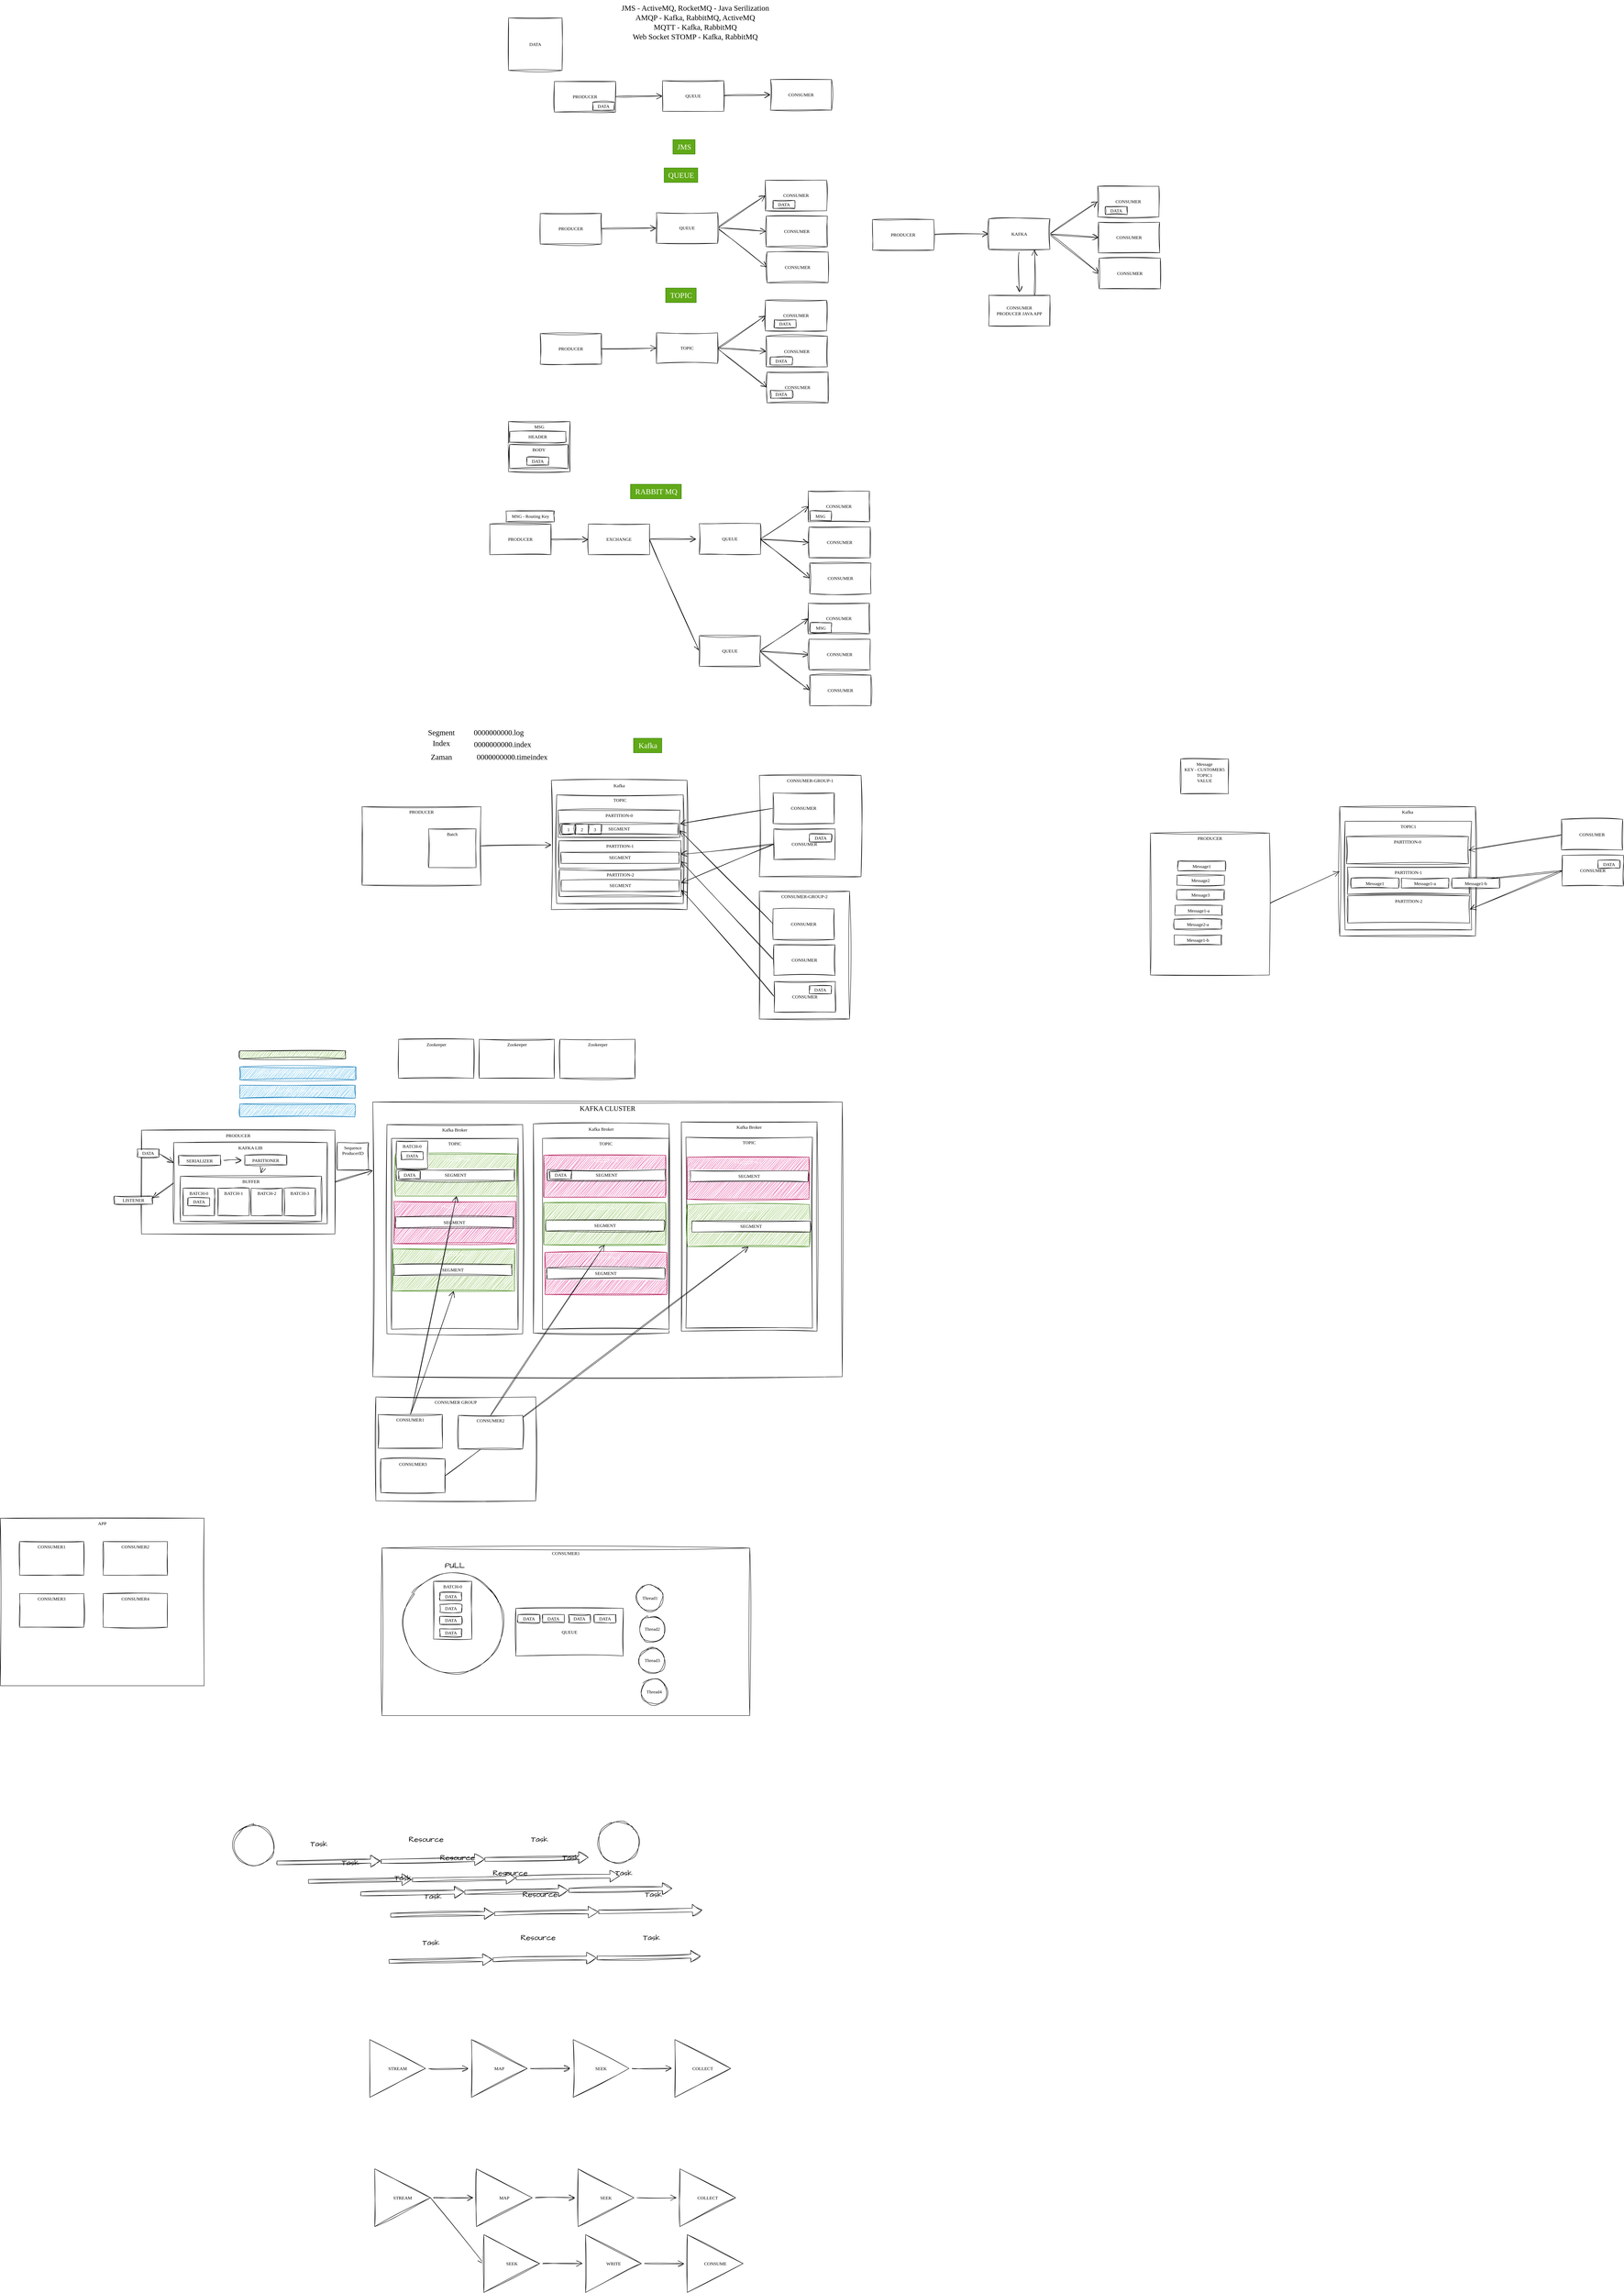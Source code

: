 <mxfile version="24.6.4" type="device">
  <diagram name="Page-1" id="jOuyXy_289nV5QnFu46K">
    <mxGraphModel dx="4132" dy="1622" grid="0" gridSize="10" guides="1" tooltips="1" connect="1" arrows="1" fold="1" page="0" pageScale="1" pageWidth="4681" pageHeight="3300" math="0" shadow="0">
      <root>
        <mxCell id="0" />
        <mxCell id="1" parent="0" />
        <mxCell id="gqgYZTNybllcahISzrv0-6" style="edgeStyle=none;curved=1;rounded=0;sketch=1;hachureGap=4;jiggle=2;curveFitting=1;orthogonalLoop=1;jettySize=auto;html=1;exitX=1;exitY=0.5;exitDx=0;exitDy=0;entryX=0;entryY=0.5;entryDx=0;entryDy=0;fontFamily=Architects Daughter;fontSource=https%3A%2F%2Ffonts.googleapis.com%2Fcss%3Ffamily%3DArchitects%2BDaughter;fontSize=16;startSize=14;endArrow=open;endSize=14;sourcePerimeterSpacing=8;targetPerimeterSpacing=8;" parent="1" source="gqgYZTNybllcahISzrv0-1" target="gqgYZTNybllcahISzrv0-5" edge="1">
          <mxGeometry relative="1" as="geometry" />
        </mxCell>
        <mxCell id="gqgYZTNybllcahISzrv0-1" value="PRODUCER" style="rounded=0;whiteSpace=wrap;html=1;sketch=1;hachureGap=4;jiggle=2;curveFitting=1;fontFamily=Verdana;" parent="1" vertex="1">
          <mxGeometry x="-271" y="116" width="160" height="80" as="geometry" />
        </mxCell>
        <mxCell id="gqgYZTNybllcahISzrv0-2" value="CONSUMER" style="rounded=0;whiteSpace=wrap;html=1;sketch=1;hachureGap=4;jiggle=2;curveFitting=1;fontFamily=Verdana;" parent="1" vertex="1">
          <mxGeometry x="294" y="111" width="160" height="80" as="geometry" />
        </mxCell>
        <mxCell id="gqgYZTNybllcahISzrv0-7" style="edgeStyle=none;curved=1;rounded=0;sketch=1;hachureGap=4;jiggle=2;curveFitting=1;orthogonalLoop=1;jettySize=auto;html=1;exitX=1;exitY=0.5;exitDx=0;exitDy=0;entryX=0;entryY=0.5;entryDx=0;entryDy=0;fontFamily=Architects Daughter;fontSource=https%3A%2F%2Ffonts.googleapis.com%2Fcss%3Ffamily%3DArchitects%2BDaughter;fontSize=16;startSize=14;endArrow=open;endSize=14;sourcePerimeterSpacing=8;targetPerimeterSpacing=8;" parent="1" source="gqgYZTNybllcahISzrv0-5" target="gqgYZTNybllcahISzrv0-2" edge="1">
          <mxGeometry relative="1" as="geometry" />
        </mxCell>
        <mxCell id="gqgYZTNybllcahISzrv0-5" value="QUEUE" style="rounded=0;whiteSpace=wrap;html=1;sketch=1;hachureGap=4;jiggle=2;curveFitting=1;fontFamily=Verdana;" parent="1" vertex="1">
          <mxGeometry x="12" y="114" width="160" height="80" as="geometry" />
        </mxCell>
        <mxCell id="gqgYZTNybllcahISzrv0-4" value="DATA" style="rounded=0;whiteSpace=wrap;html=1;sketch=1;hachureGap=4;jiggle=2;curveFitting=1;fontFamily=Verdana;" parent="1" vertex="1">
          <mxGeometry x="-171" y="170" width="57" height="21" as="geometry" />
        </mxCell>
        <mxCell id="gqgYZTNybllcahISzrv0-8" value="&lt;font face=&quot;Verdana&quot;&gt;JMS - ActiveMQ, RocketMQ - Java Serilization&lt;/font&gt;&lt;div&gt;&lt;font face=&quot;Verdana&quot;&gt;AMQP - Kafka, RabbitMQ, ActiveMQ&lt;/font&gt;&lt;/div&gt;&lt;div&gt;&lt;font face=&quot;Verdana&quot;&gt;MQTT -&amp;nbsp;&lt;/font&gt;&lt;span style=&quot;font-family: Verdana; background-color: initial;&quot;&gt;Kafka, RabbitMQ&lt;/span&gt;&lt;/div&gt;&lt;div&gt;&lt;font face=&quot;Verdana&quot;&gt;Web Socket STOMP -&amp;nbsp;&lt;/font&gt;&lt;span style=&quot;font-family: Verdana; background-color: initial;&quot;&gt;Kafka, RabbitMQ&lt;/span&gt;&lt;/div&gt;" style="text;html=1;align=center;verticalAlign=middle;resizable=0;points=[];autosize=1;strokeColor=none;fillColor=none;fontSize=20;fontFamily=Architects Daughter;fontSource=https%3A%2F%2Ffonts.googleapis.com%2Fcss%3Ffamily%3DArchitects%2BDaughter;" parent="1" vertex="1">
          <mxGeometry x="-140" y="-97" width="474" height="116" as="geometry" />
        </mxCell>
        <mxCell id="gqgYZTNybllcahISzrv0-9" value="&lt;font face=&quot;Verdana&quot;&gt;JMS&lt;/font&gt;" style="text;html=1;align=center;verticalAlign=middle;resizable=0;points=[];autosize=1;strokeColor=#2D7600;fillColor=#60a917;fontSize=20;fontFamily=Architects Daughter;fontSource=https%3A%2F%2Ffonts.googleapis.com%2Fcss%3Ffamily%3DArchitects%2BDaughter;fontColor=#ffffff;" parent="1" vertex="1">
          <mxGeometry x="39" y="268" width="58" height="38" as="geometry" />
        </mxCell>
        <mxCell id="gqgYZTNybllcahISzrv0-11" style="edgeStyle=none;curved=1;rounded=0;sketch=1;hachureGap=4;jiggle=2;curveFitting=1;orthogonalLoop=1;jettySize=auto;html=1;exitX=1;exitY=0.5;exitDx=0;exitDy=0;entryX=0;entryY=0.5;entryDx=0;entryDy=0;fontFamily=Architects Daughter;fontSource=https%3A%2F%2Ffonts.googleapis.com%2Fcss%3Ffamily%3DArchitects%2BDaughter;fontSize=16;startSize=14;endArrow=open;endSize=14;sourcePerimeterSpacing=8;targetPerimeterSpacing=8;" parent="1" source="gqgYZTNybllcahISzrv0-12" target="gqgYZTNybllcahISzrv0-15" edge="1">
          <mxGeometry relative="1" as="geometry" />
        </mxCell>
        <mxCell id="gqgYZTNybllcahISzrv0-12" value="PRODUCER" style="rounded=0;whiteSpace=wrap;html=1;sketch=1;hachureGap=4;jiggle=2;curveFitting=1;fontFamily=Verdana;" parent="1" vertex="1">
          <mxGeometry x="-308" y="461" width="160" height="80" as="geometry" />
        </mxCell>
        <mxCell id="gqgYZTNybllcahISzrv0-13" value="CONSUMER" style="rounded=0;whiteSpace=wrap;html=1;sketch=1;hachureGap=4;jiggle=2;curveFitting=1;fontFamily=Verdana;" parent="1" vertex="1">
          <mxGeometry x="281" y="374" width="160" height="80" as="geometry" />
        </mxCell>
        <mxCell id="gqgYZTNybllcahISzrv0-14" style="edgeStyle=none;curved=1;rounded=0;sketch=1;hachureGap=4;jiggle=2;curveFitting=1;orthogonalLoop=1;jettySize=auto;html=1;exitX=1;exitY=0.5;exitDx=0;exitDy=0;entryX=0;entryY=0.5;entryDx=0;entryDy=0;fontFamily=Architects Daughter;fontSource=https%3A%2F%2Ffonts.googleapis.com%2Fcss%3Ffamily%3DArchitects%2BDaughter;fontSize=16;startSize=14;endArrow=open;endSize=14;sourcePerimeterSpacing=8;targetPerimeterSpacing=8;" parent="1" source="gqgYZTNybllcahISzrv0-15" target="gqgYZTNybllcahISzrv0-13" edge="1">
          <mxGeometry relative="1" as="geometry" />
        </mxCell>
        <mxCell id="gqgYZTNybllcahISzrv0-19" style="edgeStyle=none;curved=1;rounded=0;sketch=1;hachureGap=4;jiggle=2;curveFitting=1;orthogonalLoop=1;jettySize=auto;html=1;exitX=1;exitY=0.5;exitDx=0;exitDy=0;entryX=0;entryY=0.5;entryDx=0;entryDy=0;fontFamily=Architects Daughter;fontSource=https%3A%2F%2Ffonts.googleapis.com%2Fcss%3Ffamily%3DArchitects%2BDaughter;fontSize=16;startSize=14;endArrow=open;endSize=14;sourcePerimeterSpacing=8;targetPerimeterSpacing=8;" parent="1" source="gqgYZTNybllcahISzrv0-15" target="gqgYZTNybllcahISzrv0-17" edge="1">
          <mxGeometry relative="1" as="geometry" />
        </mxCell>
        <mxCell id="gqgYZTNybllcahISzrv0-20" style="edgeStyle=none;curved=1;rounded=0;sketch=1;hachureGap=4;jiggle=2;curveFitting=1;orthogonalLoop=1;jettySize=auto;html=1;exitX=1;exitY=0.5;exitDx=0;exitDy=0;entryX=0;entryY=0.5;entryDx=0;entryDy=0;fontFamily=Architects Daughter;fontSource=https%3A%2F%2Ffonts.googleapis.com%2Fcss%3Ffamily%3DArchitects%2BDaughter;fontSize=16;startSize=14;endArrow=open;endSize=14;sourcePerimeterSpacing=8;targetPerimeterSpacing=8;" parent="1" source="gqgYZTNybllcahISzrv0-15" target="gqgYZTNybllcahISzrv0-18" edge="1">
          <mxGeometry relative="1" as="geometry" />
        </mxCell>
        <mxCell id="gqgYZTNybllcahISzrv0-15" value="QUEUE" style="rounded=0;whiteSpace=wrap;html=1;sketch=1;hachureGap=4;jiggle=2;curveFitting=1;fontFamily=Verdana;" parent="1" vertex="1">
          <mxGeometry x="-4" y="459" width="160" height="80" as="geometry" />
        </mxCell>
        <mxCell id="gqgYZTNybllcahISzrv0-16" value="DATA" style="rounded=0;whiteSpace=wrap;html=1;sketch=1;hachureGap=4;jiggle=2;curveFitting=1;fontFamily=Verdana;" parent="1" vertex="1">
          <mxGeometry x="301" y="427" width="57" height="21" as="geometry" />
        </mxCell>
        <mxCell id="gqgYZTNybllcahISzrv0-17" value="CONSUMER" style="rounded=0;whiteSpace=wrap;html=1;sketch=1;hachureGap=4;jiggle=2;curveFitting=1;fontFamily=Verdana;" parent="1" vertex="1">
          <mxGeometry x="283" y="468" width="160" height="80" as="geometry" />
        </mxCell>
        <mxCell id="gqgYZTNybllcahISzrv0-18" value="CONSUMER" style="rounded=0;whiteSpace=wrap;html=1;sketch=1;hachureGap=4;jiggle=2;curveFitting=1;fontFamily=Verdana;" parent="1" vertex="1">
          <mxGeometry x="285" y="562" width="160" height="80" as="geometry" />
        </mxCell>
        <mxCell id="gqgYZTNybllcahISzrv0-21" value="&lt;font face=&quot;Verdana&quot;&gt;QUEUE&lt;/font&gt;" style="text;html=1;align=center;verticalAlign=middle;resizable=0;points=[];autosize=1;strokeColor=#2D7600;fillColor=#60a917;fontSize=20;fontFamily=Architects Daughter;fontSource=https%3A%2F%2Ffonts.googleapis.com%2Fcss%3Ffamily%3DArchitects%2BDaughter;fontColor=#ffffff;" parent="1" vertex="1">
          <mxGeometry x="16" y="342" width="88" height="38" as="geometry" />
        </mxCell>
        <mxCell id="gqgYZTNybllcahISzrv0-22" style="edgeStyle=none;curved=1;rounded=0;sketch=1;hachureGap=4;jiggle=2;curveFitting=1;orthogonalLoop=1;jettySize=auto;html=1;exitX=1;exitY=0.5;exitDx=0;exitDy=0;entryX=0;entryY=0.5;entryDx=0;entryDy=0;fontFamily=Architects Daughter;fontSource=https%3A%2F%2Ffonts.googleapis.com%2Fcss%3Ffamily%3DArchitects%2BDaughter;fontSize=16;startSize=14;endArrow=open;endSize=14;sourcePerimeterSpacing=8;targetPerimeterSpacing=8;" parent="1" source="gqgYZTNybllcahISzrv0-23" target="gqgYZTNybllcahISzrv0-28" edge="1">
          <mxGeometry relative="1" as="geometry" />
        </mxCell>
        <mxCell id="gqgYZTNybllcahISzrv0-23" value="PRODUCER" style="rounded=0;whiteSpace=wrap;html=1;sketch=1;hachureGap=4;jiggle=2;curveFitting=1;fontFamily=Verdana;" parent="1" vertex="1">
          <mxGeometry x="-308" y="775" width="160" height="80" as="geometry" />
        </mxCell>
        <mxCell id="gqgYZTNybllcahISzrv0-24" value="CONSUMER" style="rounded=0;whiteSpace=wrap;html=1;sketch=1;hachureGap=4;jiggle=2;curveFitting=1;fontFamily=Verdana;" parent="1" vertex="1">
          <mxGeometry x="281" y="688" width="160" height="80" as="geometry" />
        </mxCell>
        <mxCell id="gqgYZTNybllcahISzrv0-25" style="edgeStyle=none;curved=1;rounded=0;sketch=1;hachureGap=4;jiggle=2;curveFitting=1;orthogonalLoop=1;jettySize=auto;html=1;exitX=1;exitY=0.5;exitDx=0;exitDy=0;entryX=0;entryY=0.5;entryDx=0;entryDy=0;fontFamily=Architects Daughter;fontSource=https%3A%2F%2Ffonts.googleapis.com%2Fcss%3Ffamily%3DArchitects%2BDaughter;fontSize=16;startSize=14;endArrow=open;endSize=14;sourcePerimeterSpacing=8;targetPerimeterSpacing=8;" parent="1" source="gqgYZTNybllcahISzrv0-28" target="gqgYZTNybllcahISzrv0-24" edge="1">
          <mxGeometry relative="1" as="geometry" />
        </mxCell>
        <mxCell id="gqgYZTNybllcahISzrv0-26" style="edgeStyle=none;curved=1;rounded=0;sketch=1;hachureGap=4;jiggle=2;curveFitting=1;orthogonalLoop=1;jettySize=auto;html=1;exitX=1;exitY=0.5;exitDx=0;exitDy=0;entryX=0;entryY=0.5;entryDx=0;entryDy=0;fontFamily=Architects Daughter;fontSource=https%3A%2F%2Ffonts.googleapis.com%2Fcss%3Ffamily%3DArchitects%2BDaughter;fontSize=16;startSize=14;endArrow=open;endSize=14;sourcePerimeterSpacing=8;targetPerimeterSpacing=8;" parent="1" source="gqgYZTNybllcahISzrv0-28" target="gqgYZTNybllcahISzrv0-30" edge="1">
          <mxGeometry relative="1" as="geometry" />
        </mxCell>
        <mxCell id="gqgYZTNybllcahISzrv0-27" style="edgeStyle=none;curved=1;rounded=0;sketch=1;hachureGap=4;jiggle=2;curveFitting=1;orthogonalLoop=1;jettySize=auto;html=1;exitX=1;exitY=0.5;exitDx=0;exitDy=0;entryX=0;entryY=0.5;entryDx=0;entryDy=0;fontFamily=Architects Daughter;fontSource=https%3A%2F%2Ffonts.googleapis.com%2Fcss%3Ffamily%3DArchitects%2BDaughter;fontSize=16;startSize=14;endArrow=open;endSize=14;sourcePerimeterSpacing=8;targetPerimeterSpacing=8;" parent="1" source="gqgYZTNybllcahISzrv0-28" target="gqgYZTNybllcahISzrv0-31" edge="1">
          <mxGeometry relative="1" as="geometry" />
        </mxCell>
        <mxCell id="gqgYZTNybllcahISzrv0-28" value="TOPIC" style="rounded=0;whiteSpace=wrap;html=1;sketch=1;hachureGap=4;jiggle=2;curveFitting=1;fontFamily=Verdana;" parent="1" vertex="1">
          <mxGeometry x="-4" y="773" width="160" height="80" as="geometry" />
        </mxCell>
        <mxCell id="gqgYZTNybllcahISzrv0-29" value="DATA" style="rounded=0;whiteSpace=wrap;html=1;sketch=1;hachureGap=4;jiggle=2;curveFitting=1;fontFamily=Verdana;" parent="1" vertex="1">
          <mxGeometry x="304" y="739" width="57" height="21" as="geometry" />
        </mxCell>
        <mxCell id="gqgYZTNybllcahISzrv0-30" value="CONSUMER" style="rounded=0;whiteSpace=wrap;html=1;sketch=1;hachureGap=4;jiggle=2;curveFitting=1;fontFamily=Verdana;" parent="1" vertex="1">
          <mxGeometry x="283" y="782" width="160" height="80" as="geometry" />
        </mxCell>
        <mxCell id="gqgYZTNybllcahISzrv0-31" value="CONSUMER" style="rounded=0;whiteSpace=wrap;html=1;sketch=1;hachureGap=4;jiggle=2;curveFitting=1;fontFamily=Verdana;" parent="1" vertex="1">
          <mxGeometry x="285" y="876" width="160" height="80" as="geometry" />
        </mxCell>
        <mxCell id="gqgYZTNybllcahISzrv0-32" value="&lt;font face=&quot;Verdana&quot;&gt;TOPIC&lt;/font&gt;" style="text;html=1;align=center;verticalAlign=middle;resizable=0;points=[];autosize=1;strokeColor=#2D7600;fillColor=#60a917;fontSize=20;fontFamily=Architects Daughter;fontSource=https%3A%2F%2Ffonts.googleapis.com%2Fcss%3Ffamily%3DArchitects%2BDaughter;fontColor=#ffffff;" parent="1" vertex="1">
          <mxGeometry x="20" y="656" width="80" height="38" as="geometry" />
        </mxCell>
        <mxCell id="gqgYZTNybllcahISzrv0-35" value="DATA" style="rounded=0;whiteSpace=wrap;html=1;sketch=1;hachureGap=4;jiggle=2;curveFitting=1;fontFamily=Verdana;" parent="1" vertex="1">
          <mxGeometry x="294" y="836" width="57" height="21" as="geometry" />
        </mxCell>
        <mxCell id="gqgYZTNybllcahISzrv0-36" value="DATA" style="rounded=0;whiteSpace=wrap;html=1;sketch=1;hachureGap=4;jiggle=2;curveFitting=1;fontFamily=Verdana;" parent="1" vertex="1">
          <mxGeometry x="294" y="923" width="57" height="21" as="geometry" />
        </mxCell>
        <mxCell id="gqgYZTNybllcahISzrv0-37" value="DATA" style="rounded=0;whiteSpace=wrap;html=1;sketch=1;hachureGap=4;jiggle=2;curveFitting=1;fontFamily=Verdana;" parent="1" vertex="1">
          <mxGeometry x="-391" y="-50" width="140" height="137" as="geometry" />
        </mxCell>
        <mxCell id="gqgYZTNybllcahISzrv0-38" style="edgeStyle=none;curved=1;rounded=0;sketch=1;hachureGap=4;jiggle=2;curveFitting=1;orthogonalLoop=1;jettySize=auto;html=1;exitX=1;exitY=0.5;exitDx=0;exitDy=0;entryX=0;entryY=0.5;entryDx=0;entryDy=0;fontFamily=Architects Daughter;fontSource=https%3A%2F%2Ffonts.googleapis.com%2Fcss%3Ffamily%3DArchitects%2BDaughter;fontSize=16;startSize=14;endArrow=open;endSize=14;sourcePerimeterSpacing=8;targetPerimeterSpacing=8;" parent="1" source="gqgYZTNybllcahISzrv0-39" target="gqgYZTNybllcahISzrv0-44" edge="1">
          <mxGeometry relative="1" as="geometry" />
        </mxCell>
        <mxCell id="gqgYZTNybllcahISzrv0-39" value="PRODUCER" style="rounded=0;whiteSpace=wrap;html=1;sketch=1;hachureGap=4;jiggle=2;curveFitting=1;fontFamily=Verdana;" parent="1" vertex="1">
          <mxGeometry x="561" y="477" width="160" height="80" as="geometry" />
        </mxCell>
        <mxCell id="gqgYZTNybllcahISzrv0-40" value="CONSUMER" style="rounded=0;whiteSpace=wrap;html=1;sketch=1;hachureGap=4;jiggle=2;curveFitting=1;fontFamily=Verdana;" parent="1" vertex="1">
          <mxGeometry x="1150" y="390" width="160" height="80" as="geometry" />
        </mxCell>
        <mxCell id="gqgYZTNybllcahISzrv0-41" style="edgeStyle=none;curved=1;rounded=0;sketch=1;hachureGap=4;jiggle=2;curveFitting=1;orthogonalLoop=1;jettySize=auto;html=1;exitX=1;exitY=0.5;exitDx=0;exitDy=0;entryX=0;entryY=0.5;entryDx=0;entryDy=0;fontFamily=Architects Daughter;fontSource=https%3A%2F%2Ffonts.googleapis.com%2Fcss%3Ffamily%3DArchitects%2BDaughter;fontSize=16;startSize=14;endArrow=open;endSize=14;sourcePerimeterSpacing=8;targetPerimeterSpacing=8;" parent="1" source="gqgYZTNybllcahISzrv0-44" target="gqgYZTNybllcahISzrv0-40" edge="1">
          <mxGeometry relative="1" as="geometry" />
        </mxCell>
        <mxCell id="gqgYZTNybllcahISzrv0-42" style="edgeStyle=none;curved=1;rounded=0;sketch=1;hachureGap=4;jiggle=2;curveFitting=1;orthogonalLoop=1;jettySize=auto;html=1;exitX=1;exitY=0.5;exitDx=0;exitDy=0;entryX=0;entryY=0.5;entryDx=0;entryDy=0;fontFamily=Architects Daughter;fontSource=https%3A%2F%2Ffonts.googleapis.com%2Fcss%3Ffamily%3DArchitects%2BDaughter;fontSize=16;startSize=14;endArrow=open;endSize=14;sourcePerimeterSpacing=8;targetPerimeterSpacing=8;" parent="1" source="gqgYZTNybllcahISzrv0-44" target="gqgYZTNybllcahISzrv0-46" edge="1">
          <mxGeometry relative="1" as="geometry" />
        </mxCell>
        <mxCell id="gqgYZTNybllcahISzrv0-43" style="edgeStyle=none;curved=1;rounded=0;sketch=1;hachureGap=4;jiggle=2;curveFitting=1;orthogonalLoop=1;jettySize=auto;html=1;exitX=1;exitY=0.5;exitDx=0;exitDy=0;entryX=0;entryY=0.5;entryDx=0;entryDy=0;fontFamily=Architects Daughter;fontSource=https%3A%2F%2Ffonts.googleapis.com%2Fcss%3Ffamily%3DArchitects%2BDaughter;fontSize=16;startSize=14;endArrow=open;endSize=14;sourcePerimeterSpacing=8;targetPerimeterSpacing=8;" parent="1" source="gqgYZTNybllcahISzrv0-44" target="gqgYZTNybllcahISzrv0-47" edge="1">
          <mxGeometry relative="1" as="geometry" />
        </mxCell>
        <mxCell id="gqgYZTNybllcahISzrv0-50" value="" style="edgeStyle=none;curved=1;rounded=0;sketch=1;hachureGap=4;jiggle=2;curveFitting=1;orthogonalLoop=1;jettySize=auto;html=1;fontFamily=Architects Daughter;fontSource=https%3A%2F%2Ffonts.googleapis.com%2Fcss%3Ffamily%3DArchitects%2BDaughter;fontSize=16;startSize=14;endArrow=open;endSize=14;sourcePerimeterSpacing=8;targetPerimeterSpacing=8;" parent="1" source="gqgYZTNybllcahISzrv0-44" target="gqgYZTNybllcahISzrv0-49" edge="1">
          <mxGeometry relative="1" as="geometry" />
        </mxCell>
        <mxCell id="gqgYZTNybllcahISzrv0-44" value="KAFKA" style="rounded=0;whiteSpace=wrap;html=1;sketch=1;hachureGap=4;jiggle=2;curveFitting=1;fontFamily=Verdana;" parent="1" vertex="1">
          <mxGeometry x="865" y="475" width="160" height="80" as="geometry" />
        </mxCell>
        <mxCell id="gqgYZTNybllcahISzrv0-45" value="DATA" style="rounded=0;whiteSpace=wrap;html=1;sketch=1;hachureGap=4;jiggle=2;curveFitting=1;fontFamily=Verdana;" parent="1" vertex="1">
          <mxGeometry x="1170" y="443" width="57" height="21" as="geometry" />
        </mxCell>
        <mxCell id="gqgYZTNybllcahISzrv0-46" value="CONSUMER" style="rounded=0;whiteSpace=wrap;html=1;sketch=1;hachureGap=4;jiggle=2;curveFitting=1;fontFamily=Verdana;" parent="1" vertex="1">
          <mxGeometry x="1152" y="484" width="160" height="80" as="geometry" />
        </mxCell>
        <mxCell id="gqgYZTNybllcahISzrv0-47" value="CONSUMER" style="rounded=0;whiteSpace=wrap;html=1;sketch=1;hachureGap=4;jiggle=2;curveFitting=1;fontFamily=Verdana;" parent="1" vertex="1">
          <mxGeometry x="1154" y="578" width="160" height="80" as="geometry" />
        </mxCell>
        <mxCell id="gqgYZTNybllcahISzrv0-51" style="edgeStyle=none;curved=1;rounded=0;sketch=1;hachureGap=4;jiggle=2;curveFitting=1;orthogonalLoop=1;jettySize=auto;html=1;exitX=0.75;exitY=0;exitDx=0;exitDy=0;entryX=0.75;entryY=1;entryDx=0;entryDy=0;fontFamily=Architects Daughter;fontSource=https%3A%2F%2Ffonts.googleapis.com%2Fcss%3Ffamily%3DArchitects%2BDaughter;fontSize=16;startSize=14;endArrow=open;endSize=14;sourcePerimeterSpacing=8;targetPerimeterSpacing=8;" parent="1" source="gqgYZTNybllcahISzrv0-49" target="gqgYZTNybllcahISzrv0-44" edge="1">
          <mxGeometry relative="1" as="geometry" />
        </mxCell>
        <mxCell id="gqgYZTNybllcahISzrv0-49" value="&lt;div&gt;CONSUMER&lt;/div&gt;PRODUCER JAVA APP" style="rounded=0;whiteSpace=wrap;html=1;sketch=1;hachureGap=4;jiggle=2;curveFitting=1;fontFamily=Verdana;" parent="1" vertex="1">
          <mxGeometry x="865" y="675" width="160" height="80" as="geometry" />
        </mxCell>
        <mxCell id="gqgYZTNybllcahISzrv0-52" value="&lt;font face=&quot;Verdana&quot;&gt;RABBIT MQ&lt;/font&gt;" style="text;html=1;align=center;verticalAlign=middle;resizable=0;points=[];autosize=1;strokeColor=#2D7600;fillColor=#60a917;fontSize=20;fontFamily=Architects Daughter;fontSource=https%3A%2F%2Ffonts.googleapis.com%2Fcss%3Ffamily%3DArchitects%2BDaughter;fontColor=#ffffff;" parent="1" vertex="1">
          <mxGeometry x="-72" y="1169" width="133" height="38" as="geometry" />
        </mxCell>
        <mxCell id="gqgYZTNybllcahISzrv0-65" style="edgeStyle=none;curved=1;rounded=0;sketch=1;hachureGap=4;jiggle=2;curveFitting=1;orthogonalLoop=1;jettySize=auto;html=1;exitX=1;exitY=0.5;exitDx=0;exitDy=0;entryX=0;entryY=0.5;entryDx=0;entryDy=0;fontFamily=Architects Daughter;fontSource=https%3A%2F%2Ffonts.googleapis.com%2Fcss%3Ffamily%3DArchitects%2BDaughter;fontSize=16;startSize=14;endArrow=open;endSize=14;sourcePerimeterSpacing=8;targetPerimeterSpacing=8;" parent="1" source="gqgYZTNybllcahISzrv0-54" target="gqgYZTNybllcahISzrv0-64" edge="1">
          <mxGeometry relative="1" as="geometry" />
        </mxCell>
        <mxCell id="gqgYZTNybllcahISzrv0-54" value="PRODUCER" style="rounded=0;whiteSpace=wrap;html=1;sketch=1;hachureGap=4;jiggle=2;curveFitting=1;fontFamily=Verdana;" parent="1" vertex="1">
          <mxGeometry x="-440" y="1273" width="160" height="80" as="geometry" />
        </mxCell>
        <mxCell id="gqgYZTNybllcahISzrv0-55" value="CONSUMER" style="rounded=0;whiteSpace=wrap;html=1;sketch=1;hachureGap=4;jiggle=2;curveFitting=1;fontFamily=Verdana;" parent="1" vertex="1">
          <mxGeometry x="393" y="1187" width="160" height="80" as="geometry" />
        </mxCell>
        <mxCell id="gqgYZTNybllcahISzrv0-56" style="edgeStyle=none;curved=1;rounded=0;sketch=1;hachureGap=4;jiggle=2;curveFitting=1;orthogonalLoop=1;jettySize=auto;html=1;exitX=1;exitY=0.5;exitDx=0;exitDy=0;entryX=0;entryY=0.5;entryDx=0;entryDy=0;fontFamily=Architects Daughter;fontSource=https%3A%2F%2Ffonts.googleapis.com%2Fcss%3Ffamily%3DArchitects%2BDaughter;fontSize=16;startSize=14;endArrow=open;endSize=14;sourcePerimeterSpacing=8;targetPerimeterSpacing=8;" parent="1" source="gqgYZTNybllcahISzrv0-59" target="gqgYZTNybllcahISzrv0-55" edge="1">
          <mxGeometry relative="1" as="geometry" />
        </mxCell>
        <mxCell id="gqgYZTNybllcahISzrv0-57" style="edgeStyle=none;curved=1;rounded=0;sketch=1;hachureGap=4;jiggle=2;curveFitting=1;orthogonalLoop=1;jettySize=auto;html=1;exitX=1;exitY=0.5;exitDx=0;exitDy=0;entryX=0;entryY=0.5;entryDx=0;entryDy=0;fontFamily=Architects Daughter;fontSource=https%3A%2F%2Ffonts.googleapis.com%2Fcss%3Ffamily%3DArchitects%2BDaughter;fontSize=16;startSize=14;endArrow=open;endSize=14;sourcePerimeterSpacing=8;targetPerimeterSpacing=8;" parent="1" source="gqgYZTNybllcahISzrv0-59" target="gqgYZTNybllcahISzrv0-61" edge="1">
          <mxGeometry relative="1" as="geometry" />
        </mxCell>
        <mxCell id="gqgYZTNybllcahISzrv0-58" style="edgeStyle=none;curved=1;rounded=0;sketch=1;hachureGap=4;jiggle=2;curveFitting=1;orthogonalLoop=1;jettySize=auto;html=1;exitX=1;exitY=0.5;exitDx=0;exitDy=0;entryX=0;entryY=0.5;entryDx=0;entryDy=0;fontFamily=Architects Daughter;fontSource=https%3A%2F%2Ffonts.googleapis.com%2Fcss%3Ffamily%3DArchitects%2BDaughter;fontSize=16;startSize=14;endArrow=open;endSize=14;sourcePerimeterSpacing=8;targetPerimeterSpacing=8;" parent="1" source="gqgYZTNybllcahISzrv0-59" target="gqgYZTNybllcahISzrv0-62" edge="1">
          <mxGeometry relative="1" as="geometry" />
        </mxCell>
        <mxCell id="gqgYZTNybllcahISzrv0-59" value="QUEUE" style="rounded=0;whiteSpace=wrap;html=1;sketch=1;hachureGap=4;jiggle=2;curveFitting=1;fontFamily=Verdana;" parent="1" vertex="1">
          <mxGeometry x="108" y="1272" width="160" height="80" as="geometry" />
        </mxCell>
        <mxCell id="gqgYZTNybllcahISzrv0-61" value="CONSUMER" style="rounded=0;whiteSpace=wrap;html=1;sketch=1;hachureGap=4;jiggle=2;curveFitting=1;fontFamily=Verdana;" parent="1" vertex="1">
          <mxGeometry x="395" y="1281" width="160" height="80" as="geometry" />
        </mxCell>
        <mxCell id="gqgYZTNybllcahISzrv0-62" value="CONSUMER" style="rounded=0;whiteSpace=wrap;html=1;sketch=1;hachureGap=4;jiggle=2;curveFitting=1;fontFamily=Verdana;" parent="1" vertex="1">
          <mxGeometry x="397" y="1375" width="160" height="80" as="geometry" />
        </mxCell>
        <mxCell id="gqgYZTNybllcahISzrv0-66" style="edgeStyle=none;curved=1;rounded=0;sketch=1;hachureGap=4;jiggle=2;curveFitting=1;orthogonalLoop=1;jettySize=auto;html=1;exitX=1;exitY=0.5;exitDx=0;exitDy=0;fontFamily=Architects Daughter;fontSource=https%3A%2F%2Ffonts.googleapis.com%2Fcss%3Ffamily%3DArchitects%2BDaughter;fontSize=16;startSize=14;endArrow=open;endSize=14;sourcePerimeterSpacing=8;targetPerimeterSpacing=8;" parent="1" source="gqgYZTNybllcahISzrv0-64" target="gqgYZTNybllcahISzrv0-59" edge="1">
          <mxGeometry relative="1" as="geometry" />
        </mxCell>
        <mxCell id="gqgYZTNybllcahISzrv0-75" style="edgeStyle=none;curved=1;rounded=0;sketch=1;hachureGap=4;jiggle=2;curveFitting=1;orthogonalLoop=1;jettySize=auto;html=1;exitX=1;exitY=0.5;exitDx=0;exitDy=0;entryX=0;entryY=0.5;entryDx=0;entryDy=0;fontFamily=Architects Daughter;fontSource=https%3A%2F%2Ffonts.googleapis.com%2Fcss%3Ffamily%3DArchitects%2BDaughter;fontSize=16;startSize=14;endArrow=open;endSize=14;sourcePerimeterSpacing=8;targetPerimeterSpacing=8;" parent="1" source="gqgYZTNybllcahISzrv0-64" target="gqgYZTNybllcahISzrv0-71" edge="1">
          <mxGeometry relative="1" as="geometry" />
        </mxCell>
        <mxCell id="gqgYZTNybllcahISzrv0-64" value="EXCHANGE" style="rounded=0;whiteSpace=wrap;html=1;sketch=1;hachureGap=4;jiggle=2;curveFitting=1;fontFamily=Verdana;" parent="1" vertex="1">
          <mxGeometry x="-182" y="1273" width="160" height="80" as="geometry" />
        </mxCell>
        <mxCell id="gqgYZTNybllcahISzrv0-67" value="CONSUMER" style="rounded=0;whiteSpace=wrap;html=1;sketch=1;hachureGap=4;jiggle=2;curveFitting=1;fontFamily=Verdana;" parent="1" vertex="1">
          <mxGeometry x="393" y="1480" width="160" height="80" as="geometry" />
        </mxCell>
        <mxCell id="gqgYZTNybllcahISzrv0-68" style="edgeStyle=none;curved=1;rounded=0;sketch=1;hachureGap=4;jiggle=2;curveFitting=1;orthogonalLoop=1;jettySize=auto;html=1;exitX=1;exitY=0.5;exitDx=0;exitDy=0;entryX=0;entryY=0.5;entryDx=0;entryDy=0;fontFamily=Architects Daughter;fontSource=https%3A%2F%2Ffonts.googleapis.com%2Fcss%3Ffamily%3DArchitects%2BDaughter;fontSize=16;startSize=14;endArrow=open;endSize=14;sourcePerimeterSpacing=8;targetPerimeterSpacing=8;" parent="1" source="gqgYZTNybllcahISzrv0-71" target="gqgYZTNybllcahISzrv0-67" edge="1">
          <mxGeometry relative="1" as="geometry" />
        </mxCell>
        <mxCell id="gqgYZTNybllcahISzrv0-69" style="edgeStyle=none;curved=1;rounded=0;sketch=1;hachureGap=4;jiggle=2;curveFitting=1;orthogonalLoop=1;jettySize=auto;html=1;exitX=1;exitY=0.5;exitDx=0;exitDy=0;entryX=0;entryY=0.5;entryDx=0;entryDy=0;fontFamily=Architects Daughter;fontSource=https%3A%2F%2Ffonts.googleapis.com%2Fcss%3Ffamily%3DArchitects%2BDaughter;fontSize=16;startSize=14;endArrow=open;endSize=14;sourcePerimeterSpacing=8;targetPerimeterSpacing=8;" parent="1" source="gqgYZTNybllcahISzrv0-71" target="gqgYZTNybllcahISzrv0-73" edge="1">
          <mxGeometry relative="1" as="geometry" />
        </mxCell>
        <mxCell id="gqgYZTNybllcahISzrv0-70" style="edgeStyle=none;curved=1;rounded=0;sketch=1;hachureGap=4;jiggle=2;curveFitting=1;orthogonalLoop=1;jettySize=auto;html=1;exitX=1;exitY=0.5;exitDx=0;exitDy=0;entryX=0;entryY=0.5;entryDx=0;entryDy=0;fontFamily=Architects Daughter;fontSource=https%3A%2F%2Ffonts.googleapis.com%2Fcss%3Ffamily%3DArchitects%2BDaughter;fontSize=16;startSize=14;endArrow=open;endSize=14;sourcePerimeterSpacing=8;targetPerimeterSpacing=8;" parent="1" source="gqgYZTNybllcahISzrv0-71" target="gqgYZTNybllcahISzrv0-74" edge="1">
          <mxGeometry relative="1" as="geometry" />
        </mxCell>
        <mxCell id="gqgYZTNybllcahISzrv0-71" value="QUEUE" style="rounded=0;whiteSpace=wrap;html=1;sketch=1;hachureGap=4;jiggle=2;curveFitting=1;fontFamily=Verdana;" parent="1" vertex="1">
          <mxGeometry x="108" y="1565" width="160" height="80" as="geometry" />
        </mxCell>
        <mxCell id="gqgYZTNybllcahISzrv0-73" value="CONSUMER" style="rounded=0;whiteSpace=wrap;html=1;sketch=1;hachureGap=4;jiggle=2;curveFitting=1;fontFamily=Verdana;" parent="1" vertex="1">
          <mxGeometry x="395" y="1574" width="160" height="80" as="geometry" />
        </mxCell>
        <mxCell id="gqgYZTNybllcahISzrv0-74" value="CONSUMER" style="rounded=0;whiteSpace=wrap;html=1;sketch=1;hachureGap=4;jiggle=2;curveFitting=1;fontFamily=Verdana;" parent="1" vertex="1">
          <mxGeometry x="397" y="1668" width="160" height="80" as="geometry" />
        </mxCell>
        <mxCell id="gqgYZTNybllcahISzrv0-76" value="MSG" style="rounded=0;whiteSpace=wrap;html=1;sketch=1;hachureGap=4;jiggle=2;curveFitting=1;fontFamily=Verdana;verticalAlign=top;" parent="1" vertex="1">
          <mxGeometry x="-391" y="1005" width="161" height="131" as="geometry" />
        </mxCell>
        <mxCell id="gqgYZTNybllcahISzrv0-77" value="HEADER" style="rounded=0;whiteSpace=wrap;html=1;sketch=1;hachureGap=4;jiggle=2;curveFitting=1;fontFamily=Verdana;verticalAlign=top;" parent="1" vertex="1">
          <mxGeometry x="-388" y="1031" width="147" height="28" as="geometry" />
        </mxCell>
        <mxCell id="gqgYZTNybllcahISzrv0-78" value="BODY" style="rounded=0;whiteSpace=wrap;html=1;sketch=1;hachureGap=4;jiggle=2;curveFitting=1;fontFamily=Verdana;verticalAlign=top;" parent="1" vertex="1">
          <mxGeometry x="-388" y="1065" width="153" height="63" as="geometry" />
        </mxCell>
        <mxCell id="gqgYZTNybllcahISzrv0-60" value="DATA" style="rounded=0;whiteSpace=wrap;html=1;sketch=1;hachureGap=4;jiggle=2;curveFitting=1;fontFamily=Verdana;" parent="1" vertex="1">
          <mxGeometry x="-343" y="1098" width="57" height="21" as="geometry" />
        </mxCell>
        <mxCell id="gqgYZTNybllcahISzrv0-80" value="MSG - Routing Key" style="rounded=0;whiteSpace=wrap;html=1;sketch=1;hachureGap=4;jiggle=2;curveFitting=1;fontFamily=Verdana;verticalAlign=top;" parent="1" vertex="1">
          <mxGeometry x="-397.5" y="1239" width="126.5" height="28" as="geometry" />
        </mxCell>
        <mxCell id="gqgYZTNybllcahISzrv0-83" value="MSG" style="rounded=0;whiteSpace=wrap;html=1;sketch=1;hachureGap=4;jiggle=2;curveFitting=1;fontFamily=Verdana;verticalAlign=top;" parent="1" vertex="1">
          <mxGeometry x="397" y="1239" width="56" height="25" as="geometry" />
        </mxCell>
        <mxCell id="gqgYZTNybllcahISzrv0-84" value="MSG" style="rounded=0;whiteSpace=wrap;html=1;sketch=1;hachureGap=4;jiggle=2;curveFitting=1;fontFamily=Verdana;verticalAlign=top;" parent="1" vertex="1">
          <mxGeometry x="398" y="1531" width="56" height="25" as="geometry" />
        </mxCell>
        <mxCell id="gqgYZTNybllcahISzrv0-85" value="&lt;font face=&quot;Verdana&quot;&gt;Kafka&lt;/font&gt;" style="text;html=1;align=center;verticalAlign=middle;resizable=0;points=[];autosize=1;strokeColor=#2D7600;fillColor=#60a917;fontSize=20;fontFamily=Architects Daughter;fontSource=https%3A%2F%2Ffonts.googleapis.com%2Fcss%3Ffamily%3DArchitects%2BDaughter;fontColor=#ffffff;" parent="1" vertex="1">
          <mxGeometry x="-64" y="1833" width="74" height="38" as="geometry" />
        </mxCell>
        <mxCell id="gqgYZTNybllcahISzrv0-86" style="edgeStyle=none;curved=1;rounded=0;sketch=1;hachureGap=4;jiggle=2;curveFitting=1;orthogonalLoop=1;jettySize=auto;html=1;exitX=1;exitY=0.5;exitDx=0;exitDy=0;entryX=0;entryY=0.5;entryDx=0;entryDy=0;fontFamily=Architects Daughter;fontSource=https%3A%2F%2Ffonts.googleapis.com%2Fcss%3Ffamily%3DArchitects%2BDaughter;fontSize=16;startSize=14;endArrow=open;endSize=14;sourcePerimeterSpacing=8;targetPerimeterSpacing=8;" parent="1" source="gqgYZTNybllcahISzrv0-87" target="gqgYZTNybllcahISzrv0-92" edge="1">
          <mxGeometry relative="1" as="geometry" />
        </mxCell>
        <mxCell id="gqgYZTNybllcahISzrv0-87" value="PRODUCER" style="rounded=0;whiteSpace=wrap;html=1;sketch=1;hachureGap=4;jiggle=2;curveFitting=1;fontFamily=Verdana;verticalAlign=top;" parent="1" vertex="1">
          <mxGeometry x="-774" y="2012" width="311" height="205" as="geometry" />
        </mxCell>
        <mxCell id="gqgYZTNybllcahISzrv0-92" value="Kafka" style="rounded=0;whiteSpace=wrap;html=1;sketch=1;hachureGap=4;jiggle=2;curveFitting=1;fontFamily=Verdana;verticalAlign=top;" parent="1" vertex="1">
          <mxGeometry x="-279" y="1943" width="355" height="338" as="geometry" />
        </mxCell>
        <mxCell id="gqgYZTNybllcahISzrv0-96" value="TOPIC" style="rounded=0;whiteSpace=wrap;html=1;sketch=1;hachureGap=4;jiggle=2;curveFitting=1;fontFamily=Verdana;verticalAlign=top;" parent="1" vertex="1">
          <mxGeometry x="-265" y="1981" width="331" height="284" as="geometry" />
        </mxCell>
        <mxCell id="gqgYZTNybllcahISzrv0-97" value="PARTITION-0" style="rounded=0;whiteSpace=wrap;html=1;sketch=1;hachureGap=4;jiggle=2;curveFitting=1;fontFamily=Verdana;verticalAlign=top;" parent="1" vertex="1">
          <mxGeometry x="-261.5" y="2021" width="319" height="71" as="geometry" />
        </mxCell>
        <mxCell id="gqgYZTNybllcahISzrv0-98" value="PARTITION-1" style="rounded=0;whiteSpace=wrap;html=1;sketch=1;hachureGap=4;jiggle=2;curveFitting=1;fontFamily=Verdana;verticalAlign=top;" parent="1" vertex="1">
          <mxGeometry x="-259" y="2101" width="319" height="71" as="geometry" />
        </mxCell>
        <mxCell id="gqgYZTNybllcahISzrv0-99" value="PARTITION-2" style="rounded=0;whiteSpace=wrap;html=1;sketch=1;hachureGap=4;jiggle=2;curveFitting=1;fontFamily=Verdana;verticalAlign=top;" parent="1" vertex="1">
          <mxGeometry x="-258" y="2176" width="319" height="71" as="geometry" />
        </mxCell>
        <mxCell id="gqgYZTNybllcahISzrv0-100" value="SEGMENT" style="rounded=0;whiteSpace=wrap;html=1;sketch=1;hachureGap=4;jiggle=2;curveFitting=1;fontFamily=Verdana;verticalAlign=top;" parent="1" vertex="1">
          <mxGeometry x="-256.5" y="2056" width="309" height="29" as="geometry" />
        </mxCell>
        <mxCell id="gqgYZTNybllcahISzrv0-102" value="SEGMENT" style="rounded=0;whiteSpace=wrap;html=1;sketch=1;hachureGap=4;jiggle=2;curveFitting=1;fontFamily=Verdana;verticalAlign=top;" parent="1" vertex="1">
          <mxGeometry x="-254" y="2131" width="309" height="29" as="geometry" />
        </mxCell>
        <mxCell id="gqgYZTNybllcahISzrv0-103" value="SEGMENT" style="rounded=0;whiteSpace=wrap;html=1;sketch=1;hachureGap=4;jiggle=2;curveFitting=1;fontFamily=Verdana;verticalAlign=top;" parent="1" vertex="1">
          <mxGeometry x="-253" y="2204" width="309" height="29" as="geometry" />
        </mxCell>
        <mxCell id="gqgYZTNybllcahISzrv0-104" value="1" style="rounded=0;whiteSpace=wrap;html=1;sketch=1;hachureGap=4;jiggle=2;curveFitting=1;fontFamily=Verdana;verticalAlign=top;" parent="1" vertex="1">
          <mxGeometry x="-251" y="2058" width="34" height="25" as="geometry" />
        </mxCell>
        <mxCell id="gqgYZTNybllcahISzrv0-105" value="2&lt;span style=&quot;color: rgba(0, 0, 0, 0); font-family: monospace; font-size: 0px; text-align: start; text-wrap: nowrap;&quot;&gt;%3CmxGraphModel%3E%3Croot%3E%3CmxCell%20id%3D%220%22%2F%3E%3CmxCell%20id%3D%221%22%20parent%3D%220%22%2F%3E%3CmxCell%20id%3D%222%22%20value%3D%221%22%20style%3D%22rounded%3D0%3BwhiteSpace%3Dwrap%3Bhtml%3D1%3Bsketch%3D1%3BhachureGap%3D4%3Bjiggle%3D2%3BcurveFitting%3D1%3BfontFamily%3DVerdana%3BverticalAlign%3Dtop%3B%22%20vertex%3D%221%22%20parent%3D%221%22%3E%3CmxGeometry%20x%3D%22-251%22%20y%3D%222058%22%20width%3D%2234%22%20height%3D%2225%22%20as%3D%22geometry%22%2F%3E%3C%2FmxCell%3E%3C%2Froot%3E%3C%2FmxGraphModel%3E&lt;/span&gt;" style="rounded=0;whiteSpace=wrap;html=1;sketch=1;hachureGap=4;jiggle=2;curveFitting=1;fontFamily=Verdana;verticalAlign=top;" parent="1" vertex="1">
          <mxGeometry x="-216" y="2058" width="34" height="25" as="geometry" />
        </mxCell>
        <mxCell id="gqgYZTNybllcahISzrv0-106" value="3" style="rounded=0;whiteSpace=wrap;html=1;sketch=1;hachureGap=4;jiggle=2;curveFitting=1;fontFamily=Verdana;verticalAlign=top;" parent="1" vertex="1">
          <mxGeometry x="-182" y="2058" width="34" height="25" as="geometry" />
        </mxCell>
        <mxCell id="gqgYZTNybllcahISzrv0-107" value="Segment" style="text;html=1;align=center;verticalAlign=middle;resizable=0;points=[];autosize=1;strokeColor=none;fillColor=none;fontSize=20;fontFamily=Verdana;" parent="1" vertex="1">
          <mxGeometry x="-621.5" y="1799" width="108" height="36" as="geometry" />
        </mxCell>
        <mxCell id="gqgYZTNybllcahISzrv0-108" value="Index" style="text;html=1;align=center;verticalAlign=middle;resizable=0;points=[];autosize=1;strokeColor=none;fillColor=none;fontSize=20;fontFamily=Verdana;" parent="1" vertex="1">
          <mxGeometry x="-605" y="1827" width="75" height="36" as="geometry" />
        </mxCell>
        <mxCell id="gqgYZTNybllcahISzrv0-109" value="Zaman" style="text;html=1;align=center;verticalAlign=middle;resizable=0;points=[];autosize=1;strokeColor=none;fillColor=none;fontSize=20;fontFamily=Verdana;" parent="1" vertex="1">
          <mxGeometry x="-611" y="1863" width="87" height="36" as="geometry" />
        </mxCell>
        <mxCell id="gqgYZTNybllcahISzrv0-110" value="0000000000.log" style="text;html=1;align=center;verticalAlign=middle;resizable=0;points=[];autosize=1;strokeColor=none;fillColor=none;fontSize=20;fontFamily=Verdana;" parent="1" vertex="1">
          <mxGeometry x="-508.5" y="1799" width="183" height="36" as="geometry" />
        </mxCell>
        <mxCell id="gqgYZTNybllcahISzrv0-111" value="0000000000.index" style="text;html=1;align=center;verticalAlign=middle;resizable=0;points=[];autosize=1;strokeColor=none;fillColor=none;fontSize=20;fontFamily=Verdana;" parent="1" vertex="1">
          <mxGeometry x="-511" y="1830" width="207" height="36" as="geometry" />
        </mxCell>
        <mxCell id="gqgYZTNybllcahISzrv0-112" value="0000000000.timeindex" style="text;html=1;align=center;verticalAlign=middle;resizable=0;points=[];autosize=1;strokeColor=none;fillColor=none;fontSize=20;fontFamily=Verdana;" parent="1" vertex="1">
          <mxGeometry x="-508.5" y="1863" width="252" height="36" as="geometry" />
        </mxCell>
        <mxCell id="gqgYZTNybllcahISzrv0-113" value="Batch" style="rounded=0;whiteSpace=wrap;html=1;sketch=1;hachureGap=4;jiggle=2;curveFitting=1;fontFamily=Verdana;verticalAlign=top;" parent="1" vertex="1">
          <mxGeometry x="-600" y="2070" width="124" height="101" as="geometry" />
        </mxCell>
        <mxCell id="gqgYZTNybllcahISzrv0-117" value="CONSUMER-GROUP-1" style="rounded=0;whiteSpace=wrap;html=1;sketch=1;hachureGap=4;jiggle=2;curveFitting=1;fontFamily=Verdana;verticalAlign=top;" parent="1" vertex="1">
          <mxGeometry x="265" y="1930" width="266" height="265" as="geometry" />
        </mxCell>
        <mxCell id="gqgYZTNybllcahISzrv0-118" style="edgeStyle=none;curved=1;rounded=0;sketch=1;hachureGap=4;jiggle=2;curveFitting=1;orthogonalLoop=1;jettySize=auto;html=1;exitX=0;exitY=0.5;exitDx=0;exitDy=0;entryX=1;entryY=0.5;entryDx=0;entryDy=0;fontFamily=Architects Daughter;fontSource=https%3A%2F%2Ffonts.googleapis.com%2Fcss%3Ffamily%3DArchitects%2BDaughter;fontSize=16;startSize=14;endArrow=open;endSize=14;sourcePerimeterSpacing=8;targetPerimeterSpacing=8;" parent="1" source="gqgYZTNybllcahISzrv0-88" target="gqgYZTNybllcahISzrv0-97" edge="1">
          <mxGeometry relative="1" as="geometry" />
        </mxCell>
        <mxCell id="gqgYZTNybllcahISzrv0-88" value="CONSUMER" style="rounded=0;whiteSpace=wrap;html=1;sketch=1;hachureGap=4;jiggle=2;curveFitting=1;fontFamily=Verdana;" parent="1" vertex="1">
          <mxGeometry x="301" y="1976" width="160" height="80" as="geometry" />
        </mxCell>
        <mxCell id="gqgYZTNybllcahISzrv0-119" style="edgeStyle=none;curved=1;rounded=0;sketch=1;hachureGap=4;jiggle=2;curveFitting=1;orthogonalLoop=1;jettySize=auto;html=1;exitX=0;exitY=0.5;exitDx=0;exitDy=0;entryX=1;entryY=0.5;entryDx=0;entryDy=0;fontFamily=Architects Daughter;fontSource=https%3A%2F%2Ffonts.googleapis.com%2Fcss%3Ffamily%3DArchitects%2BDaughter;fontSize=16;startSize=14;endArrow=open;endSize=14;sourcePerimeterSpacing=8;targetPerimeterSpacing=8;" parent="1" source="gqgYZTNybllcahISzrv0-94" target="gqgYZTNybllcahISzrv0-98" edge="1">
          <mxGeometry relative="1" as="geometry" />
        </mxCell>
        <mxCell id="gqgYZTNybllcahISzrv0-122" style="edgeStyle=none;curved=1;rounded=0;sketch=1;hachureGap=4;jiggle=2;curveFitting=1;orthogonalLoop=1;jettySize=auto;html=1;exitX=0;exitY=0.5;exitDx=0;exitDy=0;entryX=1;entryY=0.5;entryDx=0;entryDy=0;fontFamily=Architects Daughter;fontSource=https%3A%2F%2Ffonts.googleapis.com%2Fcss%3Ffamily%3DArchitects%2BDaughter;fontSize=16;startSize=14;endArrow=open;endSize=14;sourcePerimeterSpacing=8;targetPerimeterSpacing=8;" parent="1" source="gqgYZTNybllcahISzrv0-94" target="gqgYZTNybllcahISzrv0-99" edge="1">
          <mxGeometry relative="1" as="geometry" />
        </mxCell>
        <mxCell id="gqgYZTNybllcahISzrv0-94" value="CONSUMER" style="rounded=0;whiteSpace=wrap;html=1;sketch=1;hachureGap=4;jiggle=2;curveFitting=1;fontFamily=Verdana;" parent="1" vertex="1">
          <mxGeometry x="303" y="2070" width="160" height="80" as="geometry" />
        </mxCell>
        <mxCell id="gqgYZTNybllcahISzrv0-123" value="CONSUMER-GROUP-2" style="rounded=0;whiteSpace=wrap;html=1;sketch=1;hachureGap=4;jiggle=2;curveFitting=1;fontFamily=Verdana;verticalAlign=top;" parent="1" vertex="1">
          <mxGeometry x="265" y="2233" width="236" height="334" as="geometry" />
        </mxCell>
        <mxCell id="gqgYZTNybllcahISzrv0-127" style="edgeStyle=none;curved=1;rounded=0;sketch=1;hachureGap=4;jiggle=2;curveFitting=1;orthogonalLoop=1;jettySize=auto;html=1;exitX=0;exitY=0.5;exitDx=0;exitDy=0;entryX=1;entryY=0.75;entryDx=0;entryDy=0;fontFamily=Architects Daughter;fontSource=https%3A%2F%2Ffonts.googleapis.com%2Fcss%3Ffamily%3DArchitects%2BDaughter;fontSize=16;startSize=14;endArrow=open;endSize=14;sourcePerimeterSpacing=8;targetPerimeterSpacing=8;" parent="1" source="gqgYZTNybllcahISzrv0-124" target="gqgYZTNybllcahISzrv0-97" edge="1">
          <mxGeometry relative="1" as="geometry" />
        </mxCell>
        <mxCell id="gqgYZTNybllcahISzrv0-124" value="CONSUMER" style="rounded=0;whiteSpace=wrap;html=1;sketch=1;hachureGap=4;jiggle=2;curveFitting=1;fontFamily=Verdana;" parent="1" vertex="1">
          <mxGeometry x="301" y="2279" width="160" height="80" as="geometry" />
        </mxCell>
        <mxCell id="gqgYZTNybllcahISzrv0-128" style="edgeStyle=none;curved=1;rounded=0;sketch=1;hachureGap=4;jiggle=2;curveFitting=1;orthogonalLoop=1;jettySize=auto;html=1;exitX=0;exitY=0.5;exitDx=0;exitDy=0;entryX=1;entryY=0.75;entryDx=0;entryDy=0;fontFamily=Architects Daughter;fontSource=https%3A%2F%2Ffonts.googleapis.com%2Fcss%3Ffamily%3DArchitects%2BDaughter;fontSize=16;startSize=14;endArrow=open;endSize=14;sourcePerimeterSpacing=8;targetPerimeterSpacing=8;" parent="1" source="gqgYZTNybllcahISzrv0-125" target="gqgYZTNybllcahISzrv0-98" edge="1">
          <mxGeometry relative="1" as="geometry" />
        </mxCell>
        <mxCell id="gqgYZTNybllcahISzrv0-125" value="CONSUMER" style="rounded=0;whiteSpace=wrap;html=1;sketch=1;hachureGap=4;jiggle=2;curveFitting=1;fontFamily=Verdana;" parent="1" vertex="1">
          <mxGeometry x="303" y="2373" width="160" height="80" as="geometry" />
        </mxCell>
        <mxCell id="gqgYZTNybllcahISzrv0-129" style="edgeStyle=none;curved=1;rounded=0;sketch=1;hachureGap=4;jiggle=2;curveFitting=1;orthogonalLoop=1;jettySize=auto;html=1;exitX=0;exitY=0.5;exitDx=0;exitDy=0;entryX=1;entryY=0.75;entryDx=0;entryDy=0;fontFamily=Architects Daughter;fontSource=https%3A%2F%2Ffonts.googleapis.com%2Fcss%3Ffamily%3DArchitects%2BDaughter;fontSize=16;startSize=14;endArrow=open;endSize=14;sourcePerimeterSpacing=8;targetPerimeterSpacing=8;" parent="1" source="gqgYZTNybllcahISzrv0-126" target="gqgYZTNybllcahISzrv0-99" edge="1">
          <mxGeometry relative="1" as="geometry" />
        </mxCell>
        <mxCell id="gqgYZTNybllcahISzrv0-126" value="CONSUMER" style="rounded=0;whiteSpace=wrap;html=1;sketch=1;hachureGap=4;jiggle=2;curveFitting=1;fontFamily=Verdana;" parent="1" vertex="1">
          <mxGeometry x="304" y="2469" width="160" height="80" as="geometry" />
        </mxCell>
        <mxCell id="gqgYZTNybllcahISzrv0-93" value="DATA" style="rounded=0;whiteSpace=wrap;html=1;sketch=1;hachureGap=4;jiggle=2;curveFitting=1;fontFamily=Verdana;" parent="1" vertex="1">
          <mxGeometry x="396.5" y="2083" width="57" height="21" as="geometry" />
        </mxCell>
        <mxCell id="gqgYZTNybllcahISzrv0-130" value="DATA" style="rounded=0;whiteSpace=wrap;html=1;sketch=1;hachureGap=4;jiggle=2;curveFitting=1;fontFamily=Verdana;" parent="1" vertex="1">
          <mxGeometry x="396" y="2480" width="57" height="21" as="geometry" />
        </mxCell>
        <mxCell id="gqgYZTNybllcahISzrv0-131" value="KAFKA CLUSTER" style="rounded=0;whiteSpace=wrap;html=1;sketch=1;hachureGap=4;jiggle=2;curveFitting=1;fontFamily=Verdana;verticalAlign=top;fontSize=18;" parent="1" vertex="1">
          <mxGeometry x="-746" y="2784" width="1228" height="718" as="geometry" />
        </mxCell>
        <mxCell id="gqgYZTNybllcahISzrv0-132" value="Kafka Broker" style="rounded=0;whiteSpace=wrap;html=1;sketch=1;hachureGap=4;jiggle=2;curveFitting=1;fontFamily=Verdana;verticalAlign=top;" parent="1" vertex="1">
          <mxGeometry x="-709" y="2843" width="355" height="547" as="geometry" />
        </mxCell>
        <mxCell id="gqgYZTNybllcahISzrv0-133" value="Kafka Broker" style="rounded=0;whiteSpace=wrap;html=1;sketch=1;hachureGap=4;jiggle=2;curveFitting=1;fontFamily=Verdana;verticalAlign=top;" parent="1" vertex="1">
          <mxGeometry x="-326" y="2841" width="355" height="547" as="geometry" />
        </mxCell>
        <mxCell id="gqgYZTNybllcahISzrv0-134" value="Kafka Broker" style="rounded=0;whiteSpace=wrap;html=1;sketch=1;hachureGap=4;jiggle=2;curveFitting=1;fontFamily=Verdana;verticalAlign=top;" parent="1" vertex="1">
          <mxGeometry x="61" y="2836" width="355" height="547" as="geometry" />
        </mxCell>
        <mxCell id="gqgYZTNybllcahISzrv0-135" value="TOPIC" style="rounded=0;whiteSpace=wrap;html=1;sketch=1;hachureGap=4;jiggle=2;curveFitting=1;fontFamily=Verdana;verticalAlign=top;" parent="1" vertex="1">
          <mxGeometry x="-697" y="2879" width="331" height="499" as="geometry" />
        </mxCell>
        <mxCell id="gqgYZTNybllcahISzrv0-136" value="TOPIC" style="rounded=0;whiteSpace=wrap;html=1;sketch=1;hachureGap=4;jiggle=2;curveFitting=1;fontFamily=Verdana;verticalAlign=top;" parent="1" vertex="1">
          <mxGeometry x="-302" y="2879" width="331" height="499" as="geometry" />
        </mxCell>
        <mxCell id="gqgYZTNybllcahISzrv0-137" value="TOPIC" style="rounded=0;whiteSpace=wrap;html=1;sketch=1;hachureGap=4;jiggle=2;curveFitting=1;fontFamily=Verdana;verticalAlign=top;" parent="1" vertex="1">
          <mxGeometry x="73" y="2876" width="331" height="499" as="geometry" />
        </mxCell>
        <mxCell id="gqgYZTNybllcahISzrv0-138" value="PARTITION-0" style="rounded=0;whiteSpace=wrap;html=1;sketch=1;hachureGap=4;jiggle=2;curveFitting=1;fontFamily=Verdana;verticalAlign=top;fillColor=#60a917;fontColor=#ffffff;strokeColor=#2D7600;" parent="1" vertex="1">
          <mxGeometry x="-687" y="2920" width="319" height="110" as="geometry" />
        </mxCell>
        <mxCell id="gqgYZTNybllcahISzrv0-139" value="PARTITION-0" style="rounded=0;whiteSpace=wrap;html=1;sketch=1;hachureGap=4;jiggle=2;curveFitting=1;fontFamily=Verdana;verticalAlign=top;fillColor=#d80073;fontColor=#ffffff;strokeColor=#A50040;" parent="1" vertex="1">
          <mxGeometry x="-299" y="2923" width="319" height="110" as="geometry" />
        </mxCell>
        <mxCell id="gqgYZTNybllcahISzrv0-140" value="PARTITION-1" style="rounded=0;whiteSpace=wrap;html=1;sketch=1;hachureGap=4;jiggle=2;curveFitting=1;fontFamily=Verdana;verticalAlign=top;fillColor=#60a917;fontColor=#ffffff;strokeColor=#2D7600;" parent="1" vertex="1">
          <mxGeometry x="-299" y="3047" width="319" height="110" as="geometry" />
        </mxCell>
        <mxCell id="gqgYZTNybllcahISzrv0-141" value="PARTITION-1" style="rounded=0;whiteSpace=wrap;html=1;sketch=1;hachureGap=4;jiggle=2;curveFitting=1;fontFamily=Verdana;verticalAlign=top;fillColor=#d80073;fontColor=#ffffff;strokeColor=#A50040;" parent="1" vertex="1">
          <mxGeometry x="76" y="2928" width="319" height="110" as="geometry" />
        </mxCell>
        <mxCell id="gqgYZTNybllcahISzrv0-142" value="PARTITION-2" style="rounded=0;whiteSpace=wrap;html=1;sketch=1;hachureGap=4;jiggle=2;curveFitting=1;fontFamily=Verdana;verticalAlign=top;fillColor=#60a917;fontColor=#ffffff;strokeColor=#2D7600;" parent="1" vertex="1">
          <mxGeometry x="77" y="3052" width="319" height="110" as="geometry" />
        </mxCell>
        <mxCell id="gqgYZTNybllcahISzrv0-143" value="PARTITION-2" style="rounded=0;whiteSpace=wrap;html=1;sketch=1;hachureGap=4;jiggle=2;curveFitting=1;fontFamily=Verdana;verticalAlign=top;fillColor=#d80073;fontColor=#ffffff;strokeColor=#A50040;" parent="1" vertex="1">
          <mxGeometry x="-691" y="3044" width="319" height="110" as="geometry" />
        </mxCell>
        <mxCell id="gqgYZTNybllcahISzrv0-144" value="PARTITION-3" style="rounded=0;whiteSpace=wrap;html=1;sketch=1;hachureGap=4;jiggle=2;curveFitting=1;fontFamily=Verdana;verticalAlign=top;fillColor=#60a917;fontColor=#ffffff;strokeColor=#2D7600;" parent="1" vertex="1">
          <mxGeometry x="-694" y="3168" width="319" height="110" as="geometry" />
        </mxCell>
        <mxCell id="gqgYZTNybllcahISzrv0-145" value="PARTITION-3" style="rounded=0;whiteSpace=wrap;html=1;sketch=1;hachureGap=4;jiggle=2;curveFitting=1;fontFamily=Verdana;verticalAlign=top;fillColor=#d80073;fontColor=#ffffff;strokeColor=#A50040;" parent="1" vertex="1">
          <mxGeometry x="-296" y="3177" width="319" height="110" as="geometry" />
        </mxCell>
        <mxCell id="gqgYZTNybllcahISzrv0-146" value="SEGMENT" style="rounded=0;whiteSpace=wrap;html=1;sketch=1;hachureGap=4;jiggle=2;curveFitting=1;fontFamily=Verdana;verticalAlign=top;" parent="1" vertex="1">
          <mxGeometry x="-684" y="2960.5" width="309" height="29" as="geometry" />
        </mxCell>
        <mxCell id="gqgYZTNybllcahISzrv0-147" value="SEGMENT" style="rounded=0;whiteSpace=wrap;html=1;sketch=1;hachureGap=4;jiggle=2;curveFitting=1;fontFamily=Verdana;verticalAlign=top;" parent="1" vertex="1">
          <mxGeometry x="-687" y="3084.5" width="309" height="29" as="geometry" />
        </mxCell>
        <mxCell id="gqgYZTNybllcahISzrv0-148" value="SEGMENT" style="rounded=0;whiteSpace=wrap;html=1;sketch=1;hachureGap=4;jiggle=2;curveFitting=1;fontFamily=Verdana;verticalAlign=top;" parent="1" vertex="1">
          <mxGeometry x="-691" y="3208.5" width="309" height="29" as="geometry" />
        </mxCell>
        <mxCell id="gqgYZTNybllcahISzrv0-149" value="SEGMENT" style="rounded=0;whiteSpace=wrap;html=1;sketch=1;hachureGap=4;jiggle=2;curveFitting=1;fontFamily=Verdana;verticalAlign=top;" parent="1" vertex="1">
          <mxGeometry x="-289" y="2960.5" width="309" height="29" as="geometry" />
        </mxCell>
        <mxCell id="gqgYZTNybllcahISzrv0-150" value="SEGMENT" style="rounded=0;whiteSpace=wrap;html=1;sketch=1;hachureGap=4;jiggle=2;curveFitting=1;fontFamily=Verdana;verticalAlign=top;" parent="1" vertex="1">
          <mxGeometry x="-293" y="3092.5" width="309" height="29" as="geometry" />
        </mxCell>
        <mxCell id="gqgYZTNybllcahISzrv0-151" value="SEGMENT" style="rounded=0;whiteSpace=wrap;html=1;sketch=1;hachureGap=4;jiggle=2;curveFitting=1;fontFamily=Verdana;verticalAlign=top;" parent="1" vertex="1">
          <mxGeometry x="-291" y="3217.5" width="309" height="29" as="geometry" />
        </mxCell>
        <mxCell id="gqgYZTNybllcahISzrv0-152" value="SEGMENT" style="rounded=0;whiteSpace=wrap;html=1;sketch=1;hachureGap=4;jiggle=2;curveFitting=1;fontFamily=Verdana;verticalAlign=top;" parent="1" vertex="1">
          <mxGeometry x="84" y="2963.5" width="309" height="29" as="geometry" />
        </mxCell>
        <mxCell id="gqgYZTNybllcahISzrv0-153" value="SEGMENT" style="rounded=0;whiteSpace=wrap;html=1;sketch=1;hachureGap=4;jiggle=2;curveFitting=1;fontFamily=Verdana;verticalAlign=top;" parent="1" vertex="1">
          <mxGeometry x="89" y="3095" width="309" height="29" as="geometry" />
        </mxCell>
        <mxCell id="gqgYZTNybllcahISzrv0-154" value="DATA" style="rounded=0;whiteSpace=wrap;html=1;sketch=1;hachureGap=4;jiggle=2;curveFitting=1;fontFamily=Verdana;" parent="1" vertex="1">
          <mxGeometry x="-678.5" y="2964.5" width="57" height="21" as="geometry" />
        </mxCell>
        <mxCell id="gqgYZTNybllcahISzrv0-155" value="DATA" style="rounded=0;whiteSpace=wrap;html=1;sketch=1;hachureGap=4;jiggle=2;curveFitting=1;fontFamily=Verdana;" parent="1" vertex="1">
          <mxGeometry x="-283" y="2964.5" width="57" height="21" as="geometry" />
        </mxCell>
        <mxCell id="gqgYZTNybllcahISzrv0-211" style="edgeStyle=none;curved=1;rounded=0;sketch=1;hachureGap=4;jiggle=2;curveFitting=1;orthogonalLoop=1;jettySize=auto;html=1;exitX=1;exitY=0.5;exitDx=0;exitDy=0;entryX=0;entryY=0.25;entryDx=0;entryDy=0;fontFamily=Architects Daughter;fontSource=https%3A%2F%2Ffonts.googleapis.com%2Fcss%3Ffamily%3DArchitects%2BDaughter;fontSize=16;startSize=14;endArrow=open;endSize=14;sourcePerimeterSpacing=8;targetPerimeterSpacing=8;" parent="1" source="gqgYZTNybllcahISzrv0-156" target="gqgYZTNybllcahISzrv0-131" edge="1">
          <mxGeometry relative="1" as="geometry" />
        </mxCell>
        <mxCell id="gqgYZTNybllcahISzrv0-156" value="PRODUCER" style="rounded=0;whiteSpace=wrap;html=1;sketch=1;hachureGap=4;jiggle=2;curveFitting=1;fontFamily=Verdana;verticalAlign=top;" parent="1" vertex="1">
          <mxGeometry x="-1351" y="2857.5" width="506" height="271.5" as="geometry" />
        </mxCell>
        <mxCell id="gqgYZTNybllcahISzrv0-168" style="edgeStyle=none;curved=1;rounded=0;sketch=1;hachureGap=4;jiggle=2;curveFitting=1;orthogonalLoop=1;jettySize=auto;html=1;exitX=1;exitY=0.5;exitDx=0;exitDy=0;entryX=0;entryY=0.25;entryDx=0;entryDy=0;fontFamily=Architects Daughter;fontSource=https%3A%2F%2Ffonts.googleapis.com%2Fcss%3Ffamily%3DArchitects%2BDaughter;fontSize=16;startSize=14;endArrow=open;endSize=14;sourcePerimeterSpacing=8;targetPerimeterSpacing=8;" parent="1" source="gqgYZTNybllcahISzrv0-157" target="gqgYZTNybllcahISzrv0-165" edge="1">
          <mxGeometry relative="1" as="geometry" />
        </mxCell>
        <mxCell id="gqgYZTNybllcahISzrv0-157" value="DATA" style="rounded=0;whiteSpace=wrap;html=1;sketch=1;hachureGap=4;jiggle=2;curveFitting=1;fontFamily=Verdana;" parent="1" vertex="1">
          <mxGeometry x="-1362" y="2907" width="57" height="21" as="geometry" />
        </mxCell>
        <mxCell id="gqgYZTNybllcahISzrv0-158" value="CONSUMER GROUP" style="rounded=0;whiteSpace=wrap;html=1;sketch=1;hachureGap=4;jiggle=2;curveFitting=1;fontFamily=Verdana;verticalAlign=top;" parent="1" vertex="1">
          <mxGeometry x="-738" y="3555" width="418" height="271.5" as="geometry" />
        </mxCell>
        <mxCell id="gqgYZTNybllcahISzrv0-159" value="DELIVERY SCHEMA" style="rounded=0;whiteSpace=wrap;html=1;sketch=1;hachureGap=4;jiggle=2;curveFitting=1;fontFamily=Verdana;fillColor=#60a917;fontColor=#ffffff;strokeColor=default;" parent="1" vertex="1">
          <mxGeometry x="-1094" y="2650" width="277" height="21" as="geometry" />
        </mxCell>
        <mxCell id="gqgYZTNybllcahISzrv0-160" value="&lt;div&gt;&lt;span style=&quot;background-color: initial;&quot;&gt;AT LEAST ONE - RETRY : 10 and ack: all&lt;/span&gt;&lt;br&gt;&lt;/div&gt;" style="rounded=0;whiteSpace=wrap;html=1;sketch=1;hachureGap=4;jiggle=2;curveFitting=1;fontFamily=Verdana;fillColor=#1ba1e2;fontColor=#ffffff;strokeColor=#006EAF;verticalAlign=top;" parent="1" vertex="1">
          <mxGeometry x="-1094" y="2692" width="304" height="34" as="geometry" />
        </mxCell>
        <mxCell id="gqgYZTNybllcahISzrv0-161" value="&lt;div&gt;&lt;span style=&quot;background-color: initial;&quot;&gt;AT MOST ONE - Retry: 0 and ack: 1&lt;/span&gt;&lt;br&gt;&lt;/div&gt;" style="rounded=0;whiteSpace=wrap;html=1;sketch=1;hachureGap=4;jiggle=2;curveFitting=1;fontFamily=Verdana;fillColor=#1ba1e2;fontColor=#ffffff;strokeColor=#006EAF;verticalAlign=top;" parent="1" vertex="1">
          <mxGeometry x="-1094" y="2740" width="302" height="34" as="geometry" />
        </mxCell>
        <mxCell id="gqgYZTNybllcahISzrv0-162" value="&lt;div&gt;&lt;span style=&quot;background-color: initial;&quot;&gt;EXACTLY ONE - idempontence : true and ack: all&lt;/span&gt;&lt;br&gt;&lt;/div&gt;" style="rounded=0;whiteSpace=wrap;html=1;sketch=1;hachureGap=4;jiggle=2;curveFitting=1;fontFamily=Verdana;fillColor=#1ba1e2;fontColor=#ffffff;strokeColor=#006EAF;verticalAlign=top;" parent="1" vertex="1">
          <mxGeometry x="-1094" y="2789" width="301" height="34" as="geometry" />
        </mxCell>
        <mxCell id="gqgYZTNybllcahISzrv0-182" style="edgeStyle=none;curved=1;rounded=0;sketch=1;hachureGap=4;jiggle=2;curveFitting=1;orthogonalLoop=1;jettySize=auto;html=1;exitX=0;exitY=0.5;exitDx=0;exitDy=0;entryX=1;entryY=0.25;entryDx=0;entryDy=0;fontFamily=Architects Daughter;fontSource=https%3A%2F%2Ffonts.googleapis.com%2Fcss%3Ffamily%3DArchitects%2BDaughter;fontSize=16;startSize=14;endArrow=open;endSize=14;sourcePerimeterSpacing=8;targetPerimeterSpacing=8;" parent="1" source="gqgYZTNybllcahISzrv0-165" target="gqgYZTNybllcahISzrv0-181" edge="1">
          <mxGeometry relative="1" as="geometry" />
        </mxCell>
        <mxCell id="gqgYZTNybllcahISzrv0-165" value="KAFKA LIB" style="rounded=0;whiteSpace=wrap;html=1;sketch=1;hachureGap=4;jiggle=2;curveFitting=1;fontFamily=Verdana;verticalAlign=top;" parent="1" vertex="1">
          <mxGeometry x="-1267" y="2890" width="402" height="212" as="geometry" />
        </mxCell>
        <mxCell id="gqgYZTNybllcahISzrv0-171" value="" style="edgeStyle=none;curved=1;rounded=0;sketch=1;hachureGap=4;jiggle=2;curveFitting=1;orthogonalLoop=1;jettySize=auto;html=1;fontFamily=Architects Daughter;fontSource=https%3A%2F%2Ffonts.googleapis.com%2Fcss%3Ffamily%3DArchitects%2BDaughter;fontSize=16;startSize=14;endArrow=open;endSize=14;sourcePerimeterSpacing=8;targetPerimeterSpacing=8;" parent="1" source="gqgYZTNybllcahISzrv0-169" target="gqgYZTNybllcahISzrv0-170" edge="1">
          <mxGeometry relative="1" as="geometry" />
        </mxCell>
        <mxCell id="gqgYZTNybllcahISzrv0-169" value="SERIALIZER" style="rounded=0;whiteSpace=wrap;html=1;sketch=1;hachureGap=4;jiggle=2;curveFitting=1;fontFamily=Verdana;verticalAlign=top;" parent="1" vertex="1">
          <mxGeometry x="-1254" y="2923.5" width="110" height="25.5" as="geometry" />
        </mxCell>
        <mxCell id="gqgYZTNybllcahISzrv0-173" value="" style="edgeStyle=none;curved=1;rounded=0;sketch=1;hachureGap=4;jiggle=2;curveFitting=1;orthogonalLoop=1;jettySize=auto;html=1;fontFamily=Architects Daughter;fontSource=https%3A%2F%2Ffonts.googleapis.com%2Fcss%3Ffamily%3DArchitects%2BDaughter;fontSize=16;startSize=14;endArrow=open;endSize=14;sourcePerimeterSpacing=8;targetPerimeterSpacing=8;" parent="1" source="gqgYZTNybllcahISzrv0-170" target="gqgYZTNybllcahISzrv0-172" edge="1">
          <mxGeometry relative="1" as="geometry" />
        </mxCell>
        <mxCell id="gqgYZTNybllcahISzrv0-170" value="PARITIONER" style="rounded=0;whiteSpace=wrap;html=1;sketch=1;hachureGap=4;jiggle=2;curveFitting=1;fontFamily=Verdana;verticalAlign=top;" parent="1" vertex="1">
          <mxGeometry x="-1081" y="2923" width="110" height="25.5" as="geometry" />
        </mxCell>
        <mxCell id="gqgYZTNybllcahISzrv0-172" value="BUFFER" style="rounded=0;whiteSpace=wrap;html=1;sketch=1;hachureGap=4;jiggle=2;curveFitting=1;fontFamily=Verdana;verticalAlign=top;" parent="1" vertex="1">
          <mxGeometry x="-1249" y="2978" width="369" height="118" as="geometry" />
        </mxCell>
        <mxCell id="gqgYZTNybllcahISzrv0-174" value="BATCH-0" style="rounded=0;whiteSpace=wrap;html=1;sketch=1;hachureGap=4;jiggle=2;curveFitting=1;fontFamily=Verdana;verticalAlign=top;" parent="1" vertex="1">
          <mxGeometry x="-1242" y="3009" width="82" height="72" as="geometry" />
        </mxCell>
        <mxCell id="gqgYZTNybllcahISzrv0-175" value="BATCH-1" style="rounded=0;whiteSpace=wrap;html=1;sketch=1;hachureGap=4;jiggle=2;curveFitting=1;fontFamily=Verdana;verticalAlign=top;" parent="1" vertex="1">
          <mxGeometry x="-1151" y="3009" width="82" height="72" as="geometry" />
        </mxCell>
        <mxCell id="gqgYZTNybllcahISzrv0-176" value="BATCH-2" style="rounded=0;whiteSpace=wrap;html=1;sketch=1;hachureGap=4;jiggle=2;curveFitting=1;fontFamily=Verdana;verticalAlign=top;" parent="1" vertex="1">
          <mxGeometry x="-1064" y="3009" width="82" height="72" as="geometry" />
        </mxCell>
        <mxCell id="gqgYZTNybllcahISzrv0-177" value="BATCH-3" style="rounded=0;whiteSpace=wrap;html=1;sketch=1;hachureGap=4;jiggle=2;curveFitting=1;fontFamily=Verdana;verticalAlign=top;" parent="1" vertex="1">
          <mxGeometry x="-978" y="3009" width="82" height="72" as="geometry" />
        </mxCell>
        <mxCell id="gqgYZTNybllcahISzrv0-178" value="DATA" style="rounded=0;whiteSpace=wrap;html=1;sketch=1;hachureGap=4;jiggle=2;curveFitting=1;fontFamily=Verdana;" parent="1" vertex="1">
          <mxGeometry x="-1229.5" y="3034.5" width="57" height="21" as="geometry" />
        </mxCell>
        <mxCell id="gqgYZTNybllcahISzrv0-179" value="BATCH-0" style="rounded=0;whiteSpace=wrap;html=1;sketch=1;hachureGap=4;jiggle=2;curveFitting=1;fontFamily=Verdana;verticalAlign=top;" parent="1" vertex="1">
          <mxGeometry x="-684" y="2886" width="82" height="72" as="geometry" />
        </mxCell>
        <mxCell id="gqgYZTNybllcahISzrv0-180" value="DATA" style="rounded=0;whiteSpace=wrap;html=1;sketch=1;hachureGap=4;jiggle=2;curveFitting=1;fontFamily=Verdana;" parent="1" vertex="1">
          <mxGeometry x="-671.5" y="2914" width="57" height="21" as="geometry" />
        </mxCell>
        <mxCell id="gqgYZTNybllcahISzrv0-181" value="LISTENER" style="rounded=0;whiteSpace=wrap;html=1;sketch=1;hachureGap=4;jiggle=2;curveFitting=1;fontFamily=Verdana;" parent="1" vertex="1">
          <mxGeometry x="-1422" y="3030" width="100" height="21" as="geometry" />
        </mxCell>
        <mxCell id="gqgYZTNybllcahISzrv0-186" style="edgeStyle=none;curved=1;rounded=0;sketch=1;hachureGap=4;jiggle=2;curveFitting=1;orthogonalLoop=1;jettySize=auto;html=1;exitX=0.5;exitY=0;exitDx=0;exitDy=0;entryX=0.5;entryY=1;entryDx=0;entryDy=0;fontFamily=Architects Daughter;fontSource=https%3A%2F%2Ffonts.googleapis.com%2Fcss%3Ffamily%3DArchitects%2BDaughter;fontSize=16;startSize=14;endArrow=open;endSize=14;sourcePerimeterSpacing=8;targetPerimeterSpacing=8;" parent="1" source="gqgYZTNybllcahISzrv0-183" target="gqgYZTNybllcahISzrv0-138" edge="1">
          <mxGeometry relative="1" as="geometry" />
        </mxCell>
        <mxCell id="gqgYZTNybllcahISzrv0-189" style="edgeStyle=none;curved=1;rounded=0;sketch=1;hachureGap=4;jiggle=2;curveFitting=1;orthogonalLoop=1;jettySize=auto;html=1;exitX=0.5;exitY=0;exitDx=0;exitDy=0;entryX=0.5;entryY=1;entryDx=0;entryDy=0;fontFamily=Architects Daughter;fontSource=https%3A%2F%2Ffonts.googleapis.com%2Fcss%3Ffamily%3DArchitects%2BDaughter;fontSize=16;startSize=14;endArrow=open;endSize=14;sourcePerimeterSpacing=8;targetPerimeterSpacing=8;" parent="1" source="gqgYZTNybllcahISzrv0-183" target="gqgYZTNybllcahISzrv0-144" edge="1">
          <mxGeometry relative="1" as="geometry" />
        </mxCell>
        <mxCell id="gqgYZTNybllcahISzrv0-183" value="CONSUMER1" style="rounded=0;whiteSpace=wrap;html=1;sketch=1;hachureGap=4;jiggle=2;curveFitting=1;fontFamily=Verdana;verticalAlign=top;" parent="1" vertex="1">
          <mxGeometry x="-732" y="3601" width="168" height="88" as="geometry" />
        </mxCell>
        <mxCell id="gqgYZTNybllcahISzrv0-188" style="edgeStyle=none;curved=1;rounded=0;sketch=1;hachureGap=4;jiggle=2;curveFitting=1;orthogonalLoop=1;jettySize=auto;html=1;exitX=1;exitY=0.5;exitDx=0;exitDy=0;entryX=0.5;entryY=1;entryDx=0;entryDy=0;fontFamily=Architects Daughter;fontSource=https%3A%2F%2Ffonts.googleapis.com%2Fcss%3Ffamily%3DArchitects%2BDaughter;fontSize=16;startSize=14;endArrow=open;endSize=14;sourcePerimeterSpacing=8;targetPerimeterSpacing=8;" parent="1" source="gqgYZTNybllcahISzrv0-184" target="gqgYZTNybllcahISzrv0-142" edge="1">
          <mxGeometry relative="1" as="geometry" />
        </mxCell>
        <mxCell id="gqgYZTNybllcahISzrv0-184" value="CONSUMER3" style="rounded=0;whiteSpace=wrap;html=1;sketch=1;hachureGap=4;jiggle=2;curveFitting=1;fontFamily=Verdana;verticalAlign=top;" parent="1" vertex="1">
          <mxGeometry x="-725" y="3717" width="168" height="88" as="geometry" />
        </mxCell>
        <mxCell id="gqgYZTNybllcahISzrv0-187" style="edgeStyle=none;curved=1;rounded=0;sketch=1;hachureGap=4;jiggle=2;curveFitting=1;orthogonalLoop=1;jettySize=auto;html=1;exitX=0.5;exitY=0;exitDx=0;exitDy=0;entryX=0.5;entryY=1;entryDx=0;entryDy=0;fontFamily=Architects Daughter;fontSource=https%3A%2F%2Ffonts.googleapis.com%2Fcss%3Ffamily%3DArchitects%2BDaughter;fontSize=16;startSize=14;endArrow=open;endSize=14;sourcePerimeterSpacing=8;targetPerimeterSpacing=8;" parent="1" source="gqgYZTNybllcahISzrv0-185" target="gqgYZTNybllcahISzrv0-140" edge="1">
          <mxGeometry relative="1" as="geometry" />
        </mxCell>
        <mxCell id="gqgYZTNybllcahISzrv0-185" value="CONSUMER2" style="rounded=0;whiteSpace=wrap;html=1;sketch=1;hachureGap=4;jiggle=2;curveFitting=1;fontFamily=Verdana;verticalAlign=top;" parent="1" vertex="1">
          <mxGeometry x="-522" y="3603" width="168" height="88" as="geometry" />
        </mxCell>
        <mxCell id="gqgYZTNybllcahISzrv0-190" value="CONSUMER1" style="rounded=0;whiteSpace=wrap;html=1;sketch=1;hachureGap=4;jiggle=2;curveFitting=1;fontFamily=Verdana;verticalAlign=top;" parent="1" vertex="1">
          <mxGeometry x="-722" y="3950" width="962" height="438" as="geometry" />
        </mxCell>
        <mxCell id="gqgYZTNybllcahISzrv0-191" value="" style="ellipse;whiteSpace=wrap;html=1;aspect=fixed;sketch=1;hachureGap=4;jiggle=2;curveFitting=1;fontFamily=Architects Daughter;fontSource=https%3A%2F%2Ffonts.googleapis.com%2Fcss%3Ffamily%3DArchitects%2BDaughter;" parent="1" vertex="1">
          <mxGeometry x="-666" y="4016" width="262" height="262" as="geometry" />
        </mxCell>
        <mxCell id="gqgYZTNybllcahISzrv0-192" value="PULL" style="text;html=1;align=center;verticalAlign=middle;resizable=0;points=[];autosize=1;strokeColor=none;fillColor=none;fontSize=20;fontFamily=Architects Daughter;fontSource=https%3A%2F%2Ffonts.googleapis.com%2Fcss%3Ffamily%3DArchitects%2BDaughter;" parent="1" vertex="1">
          <mxGeometry x="-567.5" y="3977" width="70" height="36" as="geometry" />
        </mxCell>
        <mxCell id="gqgYZTNybllcahISzrv0-193" value="BATCH-0" style="rounded=0;whiteSpace=wrap;html=1;sketch=1;hachureGap=4;jiggle=2;curveFitting=1;fontFamily=Verdana;verticalAlign=top;" parent="1" vertex="1">
          <mxGeometry x="-587" y="4037" width="100" height="151" as="geometry" />
        </mxCell>
        <mxCell id="gqgYZTNybllcahISzrv0-194" value="DATA" style="rounded=0;whiteSpace=wrap;html=1;sketch=1;hachureGap=4;jiggle=2;curveFitting=1;fontFamily=Verdana;" parent="1" vertex="1">
          <mxGeometry x="-570.5" y="4066" width="57" height="21" as="geometry" />
        </mxCell>
        <mxCell id="gqgYZTNybllcahISzrv0-195" value="DATA" style="rounded=0;whiteSpace=wrap;html=1;sketch=1;hachureGap=4;jiggle=2;curveFitting=1;fontFamily=Verdana;" parent="1" vertex="1">
          <mxGeometry x="-570.5" y="4097" width="57" height="21" as="geometry" />
        </mxCell>
        <mxCell id="gqgYZTNybllcahISzrv0-196" value="DATA" style="rounded=0;whiteSpace=wrap;html=1;sketch=1;hachureGap=4;jiggle=2;curveFitting=1;fontFamily=Verdana;" parent="1" vertex="1">
          <mxGeometry x="-570.5" y="4128.5" width="57" height="21" as="geometry" />
        </mxCell>
        <mxCell id="gqgYZTNybllcahISzrv0-197" value="DATA" style="rounded=0;whiteSpace=wrap;html=1;sketch=1;hachureGap=4;jiggle=2;curveFitting=1;fontFamily=Verdana;" parent="1" vertex="1">
          <mxGeometry x="-570.5" y="4161" width="57" height="21" as="geometry" />
        </mxCell>
        <mxCell id="gqgYZTNybllcahISzrv0-198" value="QUEUE" style="rounded=0;whiteSpace=wrap;html=1;sketch=1;hachureGap=4;jiggle=2;curveFitting=1;fontFamily=Verdana;" parent="1" vertex="1">
          <mxGeometry x="-372" y="4107.5" width="281" height="124.5" as="geometry" />
        </mxCell>
        <mxCell id="gqgYZTNybllcahISzrv0-199" value="Thread1" style="ellipse;whiteSpace=wrap;html=1;aspect=fixed;sketch=1;hachureGap=4;jiggle=2;curveFitting=1;fontFamily=Verdana;" parent="1" vertex="1">
          <mxGeometry x="-55.5" y="4047" width="67.5" height="67.5" as="geometry" />
        </mxCell>
        <mxCell id="gqgYZTNybllcahISzrv0-200" value="Thread2" style="ellipse;whiteSpace=wrap;html=1;aspect=fixed;sketch=1;hachureGap=4;jiggle=2;curveFitting=1;fontFamily=Verdana;" parent="1" vertex="1">
          <mxGeometry x="-49.5" y="4128.5" width="67.5" height="67.5" as="geometry" />
        </mxCell>
        <mxCell id="gqgYZTNybllcahISzrv0-201" value="Thread3" style="ellipse;whiteSpace=wrap;html=1;aspect=fixed;sketch=1;hachureGap=4;jiggle=2;curveFitting=1;fontFamily=Verdana;" parent="1" vertex="1">
          <mxGeometry x="-49.5" y="4210.5" width="67.5" height="67.5" as="geometry" />
        </mxCell>
        <mxCell id="gqgYZTNybllcahISzrv0-202" value="Thread4" style="ellipse;whiteSpace=wrap;html=1;aspect=fixed;sketch=1;hachureGap=4;jiggle=2;curveFitting=1;fontFamily=Verdana;" parent="1" vertex="1">
          <mxGeometry x="-44.5" y="4292" width="67.5" height="67.5" as="geometry" />
        </mxCell>
        <mxCell id="gqgYZTNybllcahISzrv0-204" value="DATA" style="rounded=0;whiteSpace=wrap;html=1;sketch=1;hachureGap=4;jiggle=2;curveFitting=1;fontFamily=Verdana;" parent="1" vertex="1">
          <mxGeometry x="-366" y="4124" width="57" height="21" as="geometry" />
        </mxCell>
        <mxCell id="gqgYZTNybllcahISzrv0-205" value="DATA" style="rounded=0;whiteSpace=wrap;html=1;sketch=1;hachureGap=4;jiggle=2;curveFitting=1;fontFamily=Verdana;" parent="1" vertex="1">
          <mxGeometry x="-302" y="4124" width="57" height="21" as="geometry" />
        </mxCell>
        <mxCell id="gqgYZTNybllcahISzrv0-207" value="DATA" style="rounded=0;whiteSpace=wrap;html=1;sketch=1;hachureGap=4;jiggle=2;curveFitting=1;fontFamily=Verdana;" parent="1" vertex="1">
          <mxGeometry x="-234" y="4124" width="57" height="21" as="geometry" />
        </mxCell>
        <mxCell id="gqgYZTNybllcahISzrv0-208" value="DATA" style="rounded=0;whiteSpace=wrap;html=1;sketch=1;hachureGap=4;jiggle=2;curveFitting=1;fontFamily=Verdana;" parent="1" vertex="1">
          <mxGeometry x="-167" y="4124" width="57" height="21" as="geometry" />
        </mxCell>
        <mxCell id="gqgYZTNybllcahISzrv0-210" value="Sequence&lt;div&gt;ProducerID&lt;/div&gt;" style="rounded=0;whiteSpace=wrap;html=1;sketch=1;hachureGap=4;jiggle=2;curveFitting=1;fontFamily=Verdana;verticalAlign=top;" parent="1" vertex="1">
          <mxGeometry x="-839" y="2890" width="82" height="72" as="geometry" />
        </mxCell>
        <mxCell id="gqgYZTNybllcahISzrv0-212" value="Zookeeper" style="rounded=0;whiteSpace=wrap;html=1;sketch=1;hachureGap=4;jiggle=2;curveFitting=1;fontFamily=Verdana;verticalAlign=top;" parent="1" vertex="1">
          <mxGeometry x="-678.5" y="2620" width="196.5" height="102" as="geometry" />
        </mxCell>
        <mxCell id="gqgYZTNybllcahISzrv0-213" value="Zookeeper" style="rounded=0;whiteSpace=wrap;html=1;sketch=1;hachureGap=4;jiggle=2;curveFitting=1;fontFamily=Verdana;verticalAlign=top;" parent="1" vertex="1">
          <mxGeometry x="-467.5" y="2620" width="196.5" height="102" as="geometry" />
        </mxCell>
        <mxCell id="gqgYZTNybllcahISzrv0-214" value="Zookeeper" style="rounded=0;whiteSpace=wrap;html=1;sketch=1;hachureGap=4;jiggle=2;curveFitting=1;fontFamily=Verdana;verticalAlign=top;" parent="1" vertex="1">
          <mxGeometry x="-256.5" y="2620" width="196.5" height="102" as="geometry" />
        </mxCell>
        <mxCell id="gqgYZTNybllcahISzrv0-215" style="edgeStyle=none;curved=1;rounded=0;sketch=1;hachureGap=4;jiggle=2;curveFitting=1;orthogonalLoop=1;jettySize=auto;html=1;exitX=1;exitY=0.5;exitDx=0;exitDy=0;entryX=0;entryY=0.5;entryDx=0;entryDy=0;fontFamily=Architects Daughter;fontSource=https%3A%2F%2Ffonts.googleapis.com%2Fcss%3Ffamily%3DArchitects%2BDaughter;fontSize=16;startSize=14;endArrow=open;endSize=14;sourcePerimeterSpacing=8;targetPerimeterSpacing=8;" parent="1" source="gqgYZTNybllcahISzrv0-216" target="gqgYZTNybllcahISzrv0-217" edge="1">
          <mxGeometry relative="1" as="geometry" />
        </mxCell>
        <mxCell id="gqgYZTNybllcahISzrv0-216" value="PRODUCER" style="rounded=0;whiteSpace=wrap;html=1;sketch=1;hachureGap=4;jiggle=2;curveFitting=1;fontFamily=Verdana;verticalAlign=top;" parent="1" vertex="1">
          <mxGeometry x="1288" y="2081" width="311" height="371" as="geometry" />
        </mxCell>
        <mxCell id="gqgYZTNybllcahISzrv0-217" value="Kafka" style="rounded=0;whiteSpace=wrap;html=1;sketch=1;hachureGap=4;jiggle=2;curveFitting=1;fontFamily=Verdana;verticalAlign=top;" parent="1" vertex="1">
          <mxGeometry x="1783" y="2012" width="355" height="338" as="geometry" />
        </mxCell>
        <mxCell id="gqgYZTNybllcahISzrv0-218" value="TOPIC1" style="rounded=0;whiteSpace=wrap;html=1;sketch=1;hachureGap=4;jiggle=2;curveFitting=1;fontFamily=Verdana;verticalAlign=top;" parent="1" vertex="1">
          <mxGeometry x="1797" y="2050" width="331" height="284" as="geometry" />
        </mxCell>
        <mxCell id="gqgYZTNybllcahISzrv0-219" value="PARTITION-0" style="rounded=0;whiteSpace=wrap;html=1;sketch=1;hachureGap=4;jiggle=2;curveFitting=1;fontFamily=Verdana;verticalAlign=top;" parent="1" vertex="1">
          <mxGeometry x="1800.5" y="2090" width="319" height="71" as="geometry" />
        </mxCell>
        <mxCell id="gqgYZTNybllcahISzrv0-220" value="PARTITION-1" style="rounded=0;whiteSpace=wrap;html=1;sketch=1;hachureGap=4;jiggle=2;curveFitting=1;fontFamily=Verdana;verticalAlign=top;" parent="1" vertex="1">
          <mxGeometry x="1803" y="2170" width="319" height="71" as="geometry" />
        </mxCell>
        <mxCell id="gqgYZTNybllcahISzrv0-221" value="PARTITION-2" style="rounded=0;whiteSpace=wrap;html=1;sketch=1;hachureGap=4;jiggle=2;curveFitting=1;fontFamily=Verdana;verticalAlign=top;" parent="1" vertex="1">
          <mxGeometry x="1804" y="2245" width="319" height="71" as="geometry" />
        </mxCell>
        <mxCell id="gqgYZTNybllcahISzrv0-229" style="edgeStyle=none;curved=1;rounded=0;sketch=1;hachureGap=4;jiggle=2;curveFitting=1;orthogonalLoop=1;jettySize=auto;html=1;exitX=0;exitY=0.5;exitDx=0;exitDy=0;entryX=1;entryY=0.5;entryDx=0;entryDy=0;fontFamily=Architects Daughter;fontSource=https%3A%2F%2Ffonts.googleapis.com%2Fcss%3Ffamily%3DArchitects%2BDaughter;fontSize=16;startSize=14;endArrow=open;endSize=14;sourcePerimeterSpacing=8;targetPerimeterSpacing=8;" parent="1" source="gqgYZTNybllcahISzrv0-230" target="gqgYZTNybllcahISzrv0-219" edge="1">
          <mxGeometry relative="1" as="geometry" />
        </mxCell>
        <mxCell id="gqgYZTNybllcahISzrv0-230" value="CONSUMER" style="rounded=0;whiteSpace=wrap;html=1;sketch=1;hachureGap=4;jiggle=2;curveFitting=1;fontFamily=Verdana;" parent="1" vertex="1">
          <mxGeometry x="2363" y="2045" width="160" height="80" as="geometry" />
        </mxCell>
        <mxCell id="gqgYZTNybllcahISzrv0-231" style="edgeStyle=none;curved=1;rounded=0;sketch=1;hachureGap=4;jiggle=2;curveFitting=1;orthogonalLoop=1;jettySize=auto;html=1;exitX=0;exitY=0.5;exitDx=0;exitDy=0;entryX=1;entryY=0.5;entryDx=0;entryDy=0;fontFamily=Architects Daughter;fontSource=https%3A%2F%2Ffonts.googleapis.com%2Fcss%3Ffamily%3DArchitects%2BDaughter;fontSize=16;startSize=14;endArrow=open;endSize=14;sourcePerimeterSpacing=8;targetPerimeterSpacing=8;" parent="1" source="gqgYZTNybllcahISzrv0-233" target="gqgYZTNybllcahISzrv0-220" edge="1">
          <mxGeometry relative="1" as="geometry" />
        </mxCell>
        <mxCell id="gqgYZTNybllcahISzrv0-232" style="edgeStyle=none;curved=1;rounded=0;sketch=1;hachureGap=4;jiggle=2;curveFitting=1;orthogonalLoop=1;jettySize=auto;html=1;exitX=0;exitY=0.5;exitDx=0;exitDy=0;entryX=1;entryY=0.5;entryDx=0;entryDy=0;fontFamily=Architects Daughter;fontSource=https%3A%2F%2Ffonts.googleapis.com%2Fcss%3Ffamily%3DArchitects%2BDaughter;fontSize=16;startSize=14;endArrow=open;endSize=14;sourcePerimeterSpacing=8;targetPerimeterSpacing=8;" parent="1" source="gqgYZTNybllcahISzrv0-233" target="gqgYZTNybllcahISzrv0-221" edge="1">
          <mxGeometry relative="1" as="geometry" />
        </mxCell>
        <mxCell id="gqgYZTNybllcahISzrv0-233" value="CONSUMER" style="rounded=0;whiteSpace=wrap;html=1;sketch=1;hachureGap=4;jiggle=2;curveFitting=1;fontFamily=Verdana;" parent="1" vertex="1">
          <mxGeometry x="2365" y="2139" width="160" height="80" as="geometry" />
        </mxCell>
        <mxCell id="gqgYZTNybllcahISzrv0-234" value="DATA" style="rounded=0;whiteSpace=wrap;html=1;sketch=1;hachureGap=4;jiggle=2;curveFitting=1;fontFamily=Verdana;" parent="1" vertex="1">
          <mxGeometry x="2458.5" y="2152" width="57" height="21" as="geometry" />
        </mxCell>
        <mxCell id="gqgYZTNybllcahISzrv0-235" value="Message&lt;div&gt;KEY - CUSTOMER5&lt;br&gt;&lt;div&gt;TOPIC1&lt;/div&gt;&lt;div&gt;VALUE&lt;/div&gt;&lt;/div&gt;" style="rounded=0;whiteSpace=wrap;html=1;sketch=1;hachureGap=4;jiggle=2;curveFitting=1;fontFamily=Verdana;verticalAlign=top;" parent="1" vertex="1">
          <mxGeometry x="1367" y="1887" width="125" height="91" as="geometry" />
        </mxCell>
        <mxCell id="gqgYZTNybllcahISzrv0-236" value="Message1&lt;div&gt;&lt;br&gt;&lt;/div&gt;" style="rounded=0;whiteSpace=wrap;html=1;sketch=1;hachureGap=4;jiggle=2;curveFitting=1;fontFamily=Verdana;verticalAlign=top;" parent="1" vertex="1">
          <mxGeometry x="1360" y="2154" width="124" height="26" as="geometry" />
        </mxCell>
        <mxCell id="gqgYZTNybllcahISzrv0-237" value="Message2" style="rounded=0;whiteSpace=wrap;html=1;sketch=1;hachureGap=4;jiggle=2;curveFitting=1;fontFamily=Verdana;verticalAlign=top;" parent="1" vertex="1">
          <mxGeometry x="1357" y="2191" width="124" height="26" as="geometry" />
        </mxCell>
        <mxCell id="gqgYZTNybllcahISzrv0-238" value="Message3" style="rounded=0;whiteSpace=wrap;html=1;sketch=1;hachureGap=4;jiggle=2;curveFitting=1;fontFamily=Verdana;verticalAlign=top;" parent="1" vertex="1">
          <mxGeometry x="1357" y="2229" width="124" height="26" as="geometry" />
        </mxCell>
        <mxCell id="gqgYZTNybllcahISzrv0-241" value="Message1-a&lt;div&gt;&lt;br&gt;&lt;/div&gt;" style="rounded=0;whiteSpace=wrap;html=1;sketch=1;hachureGap=4;jiggle=2;curveFitting=1;fontFamily=Verdana;verticalAlign=top;" parent="1" vertex="1">
          <mxGeometry x="1352" y="2270" width="124" height="26" as="geometry" />
        </mxCell>
        <mxCell id="gqgYZTNybllcahISzrv0-242" value="Message2-a" style="rounded=0;whiteSpace=wrap;html=1;sketch=1;hachureGap=4;jiggle=2;curveFitting=1;fontFamily=Verdana;verticalAlign=top;" parent="1" vertex="1">
          <mxGeometry x="1350" y="2306" width="124" height="26" as="geometry" />
        </mxCell>
        <mxCell id="gqgYZTNybllcahISzrv0-243" value="Message1-b" style="rounded=0;whiteSpace=wrap;html=1;sketch=1;hachureGap=4;jiggle=2;curveFitting=1;fontFamily=Verdana;verticalAlign=top;" parent="1" vertex="1">
          <mxGeometry x="1350" y="2347" width="124" height="26" as="geometry" />
        </mxCell>
        <mxCell id="gqgYZTNybllcahISzrv0-244" value="Message1&lt;div&gt;&lt;br&gt;&lt;/div&gt;" style="rounded=0;whiteSpace=wrap;html=1;sketch=1;hachureGap=4;jiggle=2;curveFitting=1;fontFamily=Verdana;verticalAlign=top;" parent="1" vertex="1">
          <mxGeometry x="1813" y="2198.5" width="124" height="26" as="geometry" />
        </mxCell>
        <mxCell id="gqgYZTNybllcahISzrv0-246" value="Message1-a&lt;div&gt;&lt;br&gt;&lt;/div&gt;" style="rounded=0;whiteSpace=wrap;html=1;sketch=1;hachureGap=4;jiggle=2;curveFitting=1;fontFamily=Verdana;verticalAlign=top;" parent="1" vertex="1">
          <mxGeometry x="1944" y="2198.5" width="124" height="26" as="geometry" />
        </mxCell>
        <mxCell id="gqgYZTNybllcahISzrv0-247" value="Message1-b" style="rounded=0;whiteSpace=wrap;html=1;sketch=1;hachureGap=4;jiggle=2;curveFitting=1;fontFamily=Verdana;verticalAlign=top;" parent="1" vertex="1">
          <mxGeometry x="2077" y="2198.5" width="124" height="26" as="geometry" />
        </mxCell>
        <mxCell id="gqgYZTNybllcahISzrv0-248" value="" style="edgeStyle=none;orthogonalLoop=1;jettySize=auto;html=1;shape=flexArrow;rounded=1;startSize=8;endSize=8;sketch=1;hachureGap=4;jiggle=2;curveFitting=1;fontFamily=Architects Daughter;fontSource=https%3A%2F%2Ffonts.googleapis.com%2Fcss%3Ffamily%3DArchitects%2BDaughter;fontSize=16;endArrow=open;sourcePerimeterSpacing=8;targetPerimeterSpacing=8;curved=1;" parent="1" edge="1">
          <mxGeometry width="140" relative="1" as="geometry">
            <mxPoint x="-997" y="4773" as="sourcePoint" />
            <mxPoint x="-726" y="4768" as="targetPoint" />
            <Array as="points" />
          </mxGeometry>
        </mxCell>
        <mxCell id="gqgYZTNybllcahISzrv0-249" value="" style="edgeStyle=none;orthogonalLoop=1;jettySize=auto;html=1;shape=flexArrow;rounded=1;startSize=8;endSize=8;sketch=1;hachureGap=4;jiggle=2;curveFitting=1;fontFamily=Architects Daughter;fontSource=https%3A%2F%2Ffonts.googleapis.com%2Fcss%3Ffamily%3DArchitects%2BDaughter;fontSize=16;endArrow=open;sourcePerimeterSpacing=8;targetPerimeterSpacing=8;curved=1;" parent="1" edge="1">
          <mxGeometry width="140" relative="1" as="geometry">
            <mxPoint x="-725" y="4769" as="sourcePoint" />
            <mxPoint x="-454" y="4764" as="targetPoint" />
            <Array as="points" />
          </mxGeometry>
        </mxCell>
        <mxCell id="gqgYZTNybllcahISzrv0-250" value="" style="edgeStyle=none;orthogonalLoop=1;jettySize=auto;html=1;shape=flexArrow;rounded=1;startSize=8;endSize=8;sketch=1;hachureGap=4;jiggle=2;curveFitting=1;fontFamily=Architects Daughter;fontSource=https%3A%2F%2Ffonts.googleapis.com%2Fcss%3Ffamily%3DArchitects%2BDaughter;fontSize=16;endArrow=open;sourcePerimeterSpacing=8;targetPerimeterSpacing=8;curved=1;" parent="1" edge="1">
          <mxGeometry width="140" relative="1" as="geometry">
            <mxPoint x="-453" y="4764" as="sourcePoint" />
            <mxPoint x="-182" y="4759" as="targetPoint" />
            <Array as="points" />
          </mxGeometry>
        </mxCell>
        <mxCell id="gqgYZTNybllcahISzrv0-251" value="" style="ellipse;whiteSpace=wrap;html=1;aspect=fixed;sketch=1;hachureGap=4;jiggle=2;curveFitting=1;fontFamily=Architects Daughter;fontSource=https%3A%2F%2Ffonts.googleapis.com%2Fcss%3Ffamily%3DArchitects%2BDaughter;" parent="1" vertex="1">
          <mxGeometry x="-1110" y="4674" width="107" height="107" as="geometry" />
        </mxCell>
        <mxCell id="gqgYZTNybllcahISzrv0-252" value="Resource" style="text;html=1;align=center;verticalAlign=middle;resizable=0;points=[];autosize=1;strokeColor=none;fillColor=none;fontSize=20;fontFamily=Architects Daughter;fontSource=https%3A%2F%2Ffonts.googleapis.com%2Fcss%3Ffamily%3DArchitects%2BDaughter;" parent="1" vertex="1">
          <mxGeometry x="-662" y="4692.5" width="109" height="36" as="geometry" />
        </mxCell>
        <mxCell id="gqgYZTNybllcahISzrv0-253" value="Task" style="text;html=1;align=center;verticalAlign=middle;resizable=0;points=[];autosize=1;strokeColor=none;fillColor=none;fontSize=20;fontFamily=Architects Daughter;fontSource=https%3A%2F%2Ffonts.googleapis.com%2Fcss%3Ffamily%3DArchitects%2BDaughter;" parent="1" vertex="1">
          <mxGeometry x="-918.5" y="4705" width="63" height="36" as="geometry" />
        </mxCell>
        <mxCell id="gqgYZTNybllcahISzrv0-254" value="Task" style="text;html=1;align=center;verticalAlign=middle;resizable=0;points=[];autosize=1;strokeColor=none;fillColor=none;fontSize=20;fontFamily=Architects Daughter;fontSource=https%3A%2F%2Ffonts.googleapis.com%2Fcss%3Ffamily%3DArchitects%2BDaughter;" parent="1" vertex="1">
          <mxGeometry x="-342" y="4692.5" width="63" height="36" as="geometry" />
        </mxCell>
        <mxCell id="gqgYZTNybllcahISzrv0-256" value="" style="edgeStyle=none;orthogonalLoop=1;jettySize=auto;html=1;shape=flexArrow;rounded=1;startSize=8;endSize=8;sketch=1;hachureGap=4;jiggle=2;curveFitting=1;fontFamily=Architects Daughter;fontSource=https%3A%2F%2Ffonts.googleapis.com%2Fcss%3Ffamily%3DArchitects%2BDaughter;fontSize=16;endArrow=open;sourcePerimeterSpacing=8;targetPerimeterSpacing=8;curved=1;" parent="1" edge="1">
          <mxGeometry width="140" relative="1" as="geometry">
            <mxPoint x="-915" y="4821.5" as="sourcePoint" />
            <mxPoint x="-644" y="4816.5" as="targetPoint" />
            <Array as="points" />
          </mxGeometry>
        </mxCell>
        <mxCell id="gqgYZTNybllcahISzrv0-257" value="" style="edgeStyle=none;orthogonalLoop=1;jettySize=auto;html=1;shape=flexArrow;rounded=1;startSize=8;endSize=8;sketch=1;hachureGap=4;jiggle=2;curveFitting=1;fontFamily=Architects Daughter;fontSource=https%3A%2F%2Ffonts.googleapis.com%2Fcss%3Ffamily%3DArchitects%2BDaughter;fontSize=16;endArrow=open;sourcePerimeterSpacing=8;targetPerimeterSpacing=8;curved=1;" parent="1" edge="1">
          <mxGeometry width="140" relative="1" as="geometry">
            <mxPoint x="-643" y="4817.5" as="sourcePoint" />
            <mxPoint x="-372" y="4812.5" as="targetPoint" />
            <Array as="points" />
          </mxGeometry>
        </mxCell>
        <mxCell id="gqgYZTNybllcahISzrv0-258" value="" style="edgeStyle=none;orthogonalLoop=1;jettySize=auto;html=1;shape=flexArrow;rounded=1;startSize=8;endSize=8;sketch=1;hachureGap=4;jiggle=2;curveFitting=1;fontFamily=Architects Daughter;fontSource=https%3A%2F%2Ffonts.googleapis.com%2Fcss%3Ffamily%3DArchitects%2BDaughter;fontSize=16;endArrow=open;sourcePerimeterSpacing=8;targetPerimeterSpacing=8;curved=1;" parent="1" edge="1">
          <mxGeometry width="140" relative="1" as="geometry">
            <mxPoint x="-371" y="4812.5" as="sourcePoint" />
            <mxPoint x="-100" y="4807.5" as="targetPoint" />
            <Array as="points" />
          </mxGeometry>
        </mxCell>
        <mxCell id="gqgYZTNybllcahISzrv0-259" value="Resource" style="text;html=1;align=center;verticalAlign=middle;resizable=0;points=[];autosize=1;strokeColor=none;fillColor=none;fontSize=20;fontFamily=Architects Daughter;fontSource=https%3A%2F%2Ffonts.googleapis.com%2Fcss%3Ffamily%3DArchitects%2BDaughter;" parent="1" vertex="1">
          <mxGeometry x="-580" y="4741" width="109" height="36" as="geometry" />
        </mxCell>
        <mxCell id="gqgYZTNybllcahISzrv0-260" value="Task" style="text;html=1;align=center;verticalAlign=middle;resizable=0;points=[];autosize=1;strokeColor=none;fillColor=none;fontSize=20;fontFamily=Architects Daughter;fontSource=https%3A%2F%2Ffonts.googleapis.com%2Fcss%3Ffamily%3DArchitects%2BDaughter;" parent="1" vertex="1">
          <mxGeometry x="-836.5" y="4753.5" width="63" height="36" as="geometry" />
        </mxCell>
        <mxCell id="gqgYZTNybllcahISzrv0-261" value="Task" style="text;html=1;align=center;verticalAlign=middle;resizable=0;points=[];autosize=1;strokeColor=none;fillColor=none;fontSize=20;fontFamily=Architects Daughter;fontSource=https%3A%2F%2Ffonts.googleapis.com%2Fcss%3Ffamily%3DArchitects%2BDaughter;" parent="1" vertex="1">
          <mxGeometry x="-260" y="4741" width="63" height="36" as="geometry" />
        </mxCell>
        <mxCell id="gqgYZTNybllcahISzrv0-262" value="" style="edgeStyle=none;orthogonalLoop=1;jettySize=auto;html=1;shape=flexArrow;rounded=1;startSize=8;endSize=8;sketch=1;hachureGap=4;jiggle=2;curveFitting=1;fontFamily=Architects Daughter;fontSource=https%3A%2F%2Ffonts.googleapis.com%2Fcss%3Ffamily%3DArchitects%2BDaughter;fontSize=16;endArrow=open;sourcePerimeterSpacing=8;targetPerimeterSpacing=8;curved=1;" parent="1" edge="1">
          <mxGeometry width="140" relative="1" as="geometry">
            <mxPoint x="-778" y="4854" as="sourcePoint" />
            <mxPoint x="-507" y="4849" as="targetPoint" />
            <Array as="points" />
          </mxGeometry>
        </mxCell>
        <mxCell id="gqgYZTNybllcahISzrv0-263" value="" style="edgeStyle=none;orthogonalLoop=1;jettySize=auto;html=1;shape=flexArrow;rounded=1;startSize=8;endSize=8;sketch=1;hachureGap=4;jiggle=2;curveFitting=1;fontFamily=Architects Daughter;fontSource=https%3A%2F%2Ffonts.googleapis.com%2Fcss%3Ffamily%3DArchitects%2BDaughter;fontSize=16;endArrow=open;sourcePerimeterSpacing=8;targetPerimeterSpacing=8;curved=1;" parent="1" edge="1">
          <mxGeometry width="140" relative="1" as="geometry">
            <mxPoint x="-506" y="4850" as="sourcePoint" />
            <mxPoint x="-235" y="4845" as="targetPoint" />
            <Array as="points" />
          </mxGeometry>
        </mxCell>
        <mxCell id="gqgYZTNybllcahISzrv0-264" value="" style="edgeStyle=none;orthogonalLoop=1;jettySize=auto;html=1;shape=flexArrow;rounded=1;startSize=8;endSize=8;sketch=1;hachureGap=4;jiggle=2;curveFitting=1;fontFamily=Architects Daughter;fontSource=https%3A%2F%2Ffonts.googleapis.com%2Fcss%3Ffamily%3DArchitects%2BDaughter;fontSize=16;endArrow=open;sourcePerimeterSpacing=8;targetPerimeterSpacing=8;curved=1;" parent="1" edge="1">
          <mxGeometry width="140" relative="1" as="geometry">
            <mxPoint x="-234" y="4845" as="sourcePoint" />
            <mxPoint x="37" y="4840" as="targetPoint" />
            <Array as="points" />
          </mxGeometry>
        </mxCell>
        <mxCell id="gqgYZTNybllcahISzrv0-265" value="Resource" style="text;html=1;align=center;verticalAlign=middle;resizable=0;points=[];autosize=1;strokeColor=none;fillColor=none;fontSize=20;fontFamily=Architects Daughter;fontSource=https%3A%2F%2Ffonts.googleapis.com%2Fcss%3Ffamily%3DArchitects%2BDaughter;" parent="1" vertex="1">
          <mxGeometry x="-441.75" y="4781" width="109" height="36" as="geometry" />
        </mxCell>
        <mxCell id="gqgYZTNybllcahISzrv0-266" value="Task" style="text;html=1;align=center;verticalAlign=middle;resizable=0;points=[];autosize=1;strokeColor=none;fillColor=none;fontSize=20;fontFamily=Architects Daughter;fontSource=https%3A%2F%2Ffonts.googleapis.com%2Fcss%3Ffamily%3DArchitects%2BDaughter;" parent="1" vertex="1">
          <mxGeometry x="-698.25" y="4793.5" width="63" height="36" as="geometry" />
        </mxCell>
        <mxCell id="gqgYZTNybllcahISzrv0-267" value="Task" style="text;html=1;align=center;verticalAlign=middle;resizable=0;points=[];autosize=1;strokeColor=none;fillColor=none;fontSize=20;fontFamily=Architects Daughter;fontSource=https%3A%2F%2Ffonts.googleapis.com%2Fcss%3Ffamily%3DArchitects%2BDaughter;" parent="1" vertex="1">
          <mxGeometry x="-121.75" y="4781" width="63" height="36" as="geometry" />
        </mxCell>
        <mxCell id="gqgYZTNybllcahISzrv0-268" value="" style="edgeStyle=none;orthogonalLoop=1;jettySize=auto;html=1;shape=flexArrow;rounded=1;startSize=8;endSize=8;sketch=1;hachureGap=4;jiggle=2;curveFitting=1;fontFamily=Architects Daughter;fontSource=https%3A%2F%2Ffonts.googleapis.com%2Fcss%3Ffamily%3DArchitects%2BDaughter;fontSize=16;endArrow=open;sourcePerimeterSpacing=8;targetPerimeterSpacing=8;curved=1;" parent="1" edge="1">
          <mxGeometry width="140" relative="1" as="geometry">
            <mxPoint x="-699.5" y="4910" as="sourcePoint" />
            <mxPoint x="-428.5" y="4905" as="targetPoint" />
            <Array as="points" />
          </mxGeometry>
        </mxCell>
        <mxCell id="gqgYZTNybllcahISzrv0-269" value="" style="edgeStyle=none;orthogonalLoop=1;jettySize=auto;html=1;shape=flexArrow;rounded=1;startSize=8;endSize=8;sketch=1;hachureGap=4;jiggle=2;curveFitting=1;fontFamily=Architects Daughter;fontSource=https%3A%2F%2Ffonts.googleapis.com%2Fcss%3Ffamily%3DArchitects%2BDaughter;fontSize=16;endArrow=open;sourcePerimeterSpacing=8;targetPerimeterSpacing=8;curved=1;" parent="1" edge="1">
          <mxGeometry width="140" relative="1" as="geometry">
            <mxPoint x="-427.5" y="4906" as="sourcePoint" />
            <mxPoint x="-156.5" y="4901" as="targetPoint" />
            <Array as="points" />
          </mxGeometry>
        </mxCell>
        <mxCell id="gqgYZTNybllcahISzrv0-270" value="" style="edgeStyle=none;orthogonalLoop=1;jettySize=auto;html=1;shape=flexArrow;rounded=1;startSize=8;endSize=8;sketch=1;hachureGap=4;jiggle=2;curveFitting=1;fontFamily=Architects Daughter;fontSource=https%3A%2F%2Ffonts.googleapis.com%2Fcss%3Ffamily%3DArchitects%2BDaughter;fontSize=16;endArrow=open;sourcePerimeterSpacing=8;targetPerimeterSpacing=8;curved=1;" parent="1" edge="1">
          <mxGeometry width="140" relative="1" as="geometry">
            <mxPoint x="-155.5" y="4901" as="sourcePoint" />
            <mxPoint x="115.5" y="4896" as="targetPoint" />
            <Array as="points" />
          </mxGeometry>
        </mxCell>
        <mxCell id="gqgYZTNybllcahISzrv0-271" value="Resource" style="text;html=1;align=center;verticalAlign=middle;resizable=0;points=[];autosize=1;strokeColor=none;fillColor=none;fontSize=20;fontFamily=Architects Daughter;fontSource=https%3A%2F%2Ffonts.googleapis.com%2Fcss%3Ffamily%3DArchitects%2BDaughter;" parent="1" vertex="1">
          <mxGeometry x="-363.25" y="4837" width="109" height="36" as="geometry" />
        </mxCell>
        <mxCell id="gqgYZTNybllcahISzrv0-272" value="Task" style="text;html=1;align=center;verticalAlign=middle;resizable=0;points=[];autosize=1;strokeColor=none;fillColor=none;fontSize=20;fontFamily=Architects Daughter;fontSource=https%3A%2F%2Ffonts.googleapis.com%2Fcss%3Ffamily%3DArchitects%2BDaughter;" parent="1" vertex="1">
          <mxGeometry x="-621" y="4842" width="63" height="36" as="geometry" />
        </mxCell>
        <mxCell id="gqgYZTNybllcahISzrv0-273" value="Task" style="text;html=1;align=center;verticalAlign=middle;resizable=0;points=[];autosize=1;strokeColor=none;fillColor=none;fontSize=20;fontFamily=Architects Daughter;fontSource=https%3A%2F%2Ffonts.googleapis.com%2Fcss%3Ffamily%3DArchitects%2BDaughter;" parent="1" vertex="1">
          <mxGeometry x="-43.25" y="4837" width="63" height="36" as="geometry" />
        </mxCell>
        <mxCell id="gqgYZTNybllcahISzrv0-280" value="" style="edgeStyle=none;orthogonalLoop=1;jettySize=auto;html=1;shape=flexArrow;rounded=1;startSize=8;endSize=8;sketch=1;hachureGap=4;jiggle=2;curveFitting=1;fontFamily=Architects Daughter;fontSource=https%3A%2F%2Ffonts.googleapis.com%2Fcss%3Ffamily%3DArchitects%2BDaughter;fontSize=16;endArrow=open;sourcePerimeterSpacing=8;targetPerimeterSpacing=8;curved=1;" parent="1" edge="1">
          <mxGeometry width="140" relative="1" as="geometry">
            <mxPoint x="-704" y="5030.5" as="sourcePoint" />
            <mxPoint x="-433" y="5025.5" as="targetPoint" />
            <Array as="points" />
          </mxGeometry>
        </mxCell>
        <mxCell id="gqgYZTNybllcahISzrv0-281" value="" style="edgeStyle=none;orthogonalLoop=1;jettySize=auto;html=1;shape=flexArrow;rounded=1;startSize=8;endSize=8;sketch=1;hachureGap=4;jiggle=2;curveFitting=1;fontFamily=Architects Daughter;fontSource=https%3A%2F%2Ffonts.googleapis.com%2Fcss%3Ffamily%3DArchitects%2BDaughter;fontSize=16;endArrow=open;sourcePerimeterSpacing=8;targetPerimeterSpacing=8;curved=1;" parent="1" edge="1">
          <mxGeometry width="140" relative="1" as="geometry">
            <mxPoint x="-432" y="5026.5" as="sourcePoint" />
            <mxPoint x="-161" y="5021.5" as="targetPoint" />
            <Array as="points" />
          </mxGeometry>
        </mxCell>
        <mxCell id="gqgYZTNybllcahISzrv0-282" value="" style="edgeStyle=none;orthogonalLoop=1;jettySize=auto;html=1;shape=flexArrow;rounded=1;startSize=8;endSize=8;sketch=1;hachureGap=4;jiggle=2;curveFitting=1;fontFamily=Architects Daughter;fontSource=https%3A%2F%2Ffonts.googleapis.com%2Fcss%3Ffamily%3DArchitects%2BDaughter;fontSize=16;endArrow=open;sourcePerimeterSpacing=8;targetPerimeterSpacing=8;curved=1;" parent="1" edge="1">
          <mxGeometry width="140" relative="1" as="geometry">
            <mxPoint x="-160" y="5021.5" as="sourcePoint" />
            <mxPoint x="111" y="5016.5" as="targetPoint" />
            <Array as="points" />
          </mxGeometry>
        </mxCell>
        <mxCell id="gqgYZTNybllcahISzrv0-283" value="Resource" style="text;html=1;align=center;verticalAlign=middle;resizable=0;points=[];autosize=1;strokeColor=none;fillColor=none;fontSize=20;fontFamily=Architects Daughter;fontSource=https%3A%2F%2Ffonts.googleapis.com%2Fcss%3Ffamily%3DArchitects%2BDaughter;" parent="1" vertex="1">
          <mxGeometry x="-369" y="4950" width="109" height="36" as="geometry" />
        </mxCell>
        <mxCell id="gqgYZTNybllcahISzrv0-284" value="Task" style="text;html=1;align=center;verticalAlign=middle;resizable=0;points=[];autosize=1;strokeColor=none;fillColor=none;fontSize=20;fontFamily=Architects Daughter;fontSource=https%3A%2F%2Ffonts.googleapis.com%2Fcss%3Ffamily%3DArchitects%2BDaughter;" parent="1" vertex="1">
          <mxGeometry x="-625.5" y="4962.5" width="63" height="36" as="geometry" />
        </mxCell>
        <mxCell id="gqgYZTNybllcahISzrv0-285" value="Task" style="text;html=1;align=center;verticalAlign=middle;resizable=0;points=[];autosize=1;strokeColor=none;fillColor=none;fontSize=20;fontFamily=Architects Daughter;fontSource=https%3A%2F%2Ffonts.googleapis.com%2Fcss%3Ffamily%3DArchitects%2BDaughter;" parent="1" vertex="1">
          <mxGeometry x="-49" y="4950" width="63" height="36" as="geometry" />
        </mxCell>
        <mxCell id="gqgYZTNybllcahISzrv0-286" value="" style="ellipse;whiteSpace=wrap;html=1;aspect=fixed;sketch=1;hachureGap=4;jiggle=2;curveFitting=1;fontFamily=Architects Daughter;fontSource=https%3A%2F%2Ffonts.googleapis.com%2Fcss%3Ffamily%3DArchitects%2BDaughter;" parent="1" vertex="1">
          <mxGeometry x="-156.5" y="4666" width="107" height="107" as="geometry" />
        </mxCell>
        <mxCell id="gqgYZTNybllcahISzrv0-289" value="" style="edgeStyle=none;curved=1;rounded=0;sketch=1;hachureGap=4;jiggle=2;curveFitting=1;orthogonalLoop=1;jettySize=auto;html=1;fontFamily=Architects Daughter;fontSource=https%3A%2F%2Ffonts.googleapis.com%2Fcss%3Ffamily%3DArchitects%2BDaughter;fontSize=16;startSize=14;endArrow=open;endSize=14;sourcePerimeterSpacing=8;targetPerimeterSpacing=8;" parent="1" source="gqgYZTNybllcahISzrv0-287" target="gqgYZTNybllcahISzrv0-288" edge="1">
          <mxGeometry relative="1" as="geometry" />
        </mxCell>
        <mxCell id="gqgYZTNybllcahISzrv0-287" value="STREAM" style="triangle;whiteSpace=wrap;html=1;sketch=1;hachureGap=4;jiggle=2;curveFitting=1;fontFamily=Verdana;" parent="1" vertex="1">
          <mxGeometry x="-754" y="5235" width="146" height="151" as="geometry" />
        </mxCell>
        <mxCell id="gqgYZTNybllcahISzrv0-291" value="" style="edgeStyle=none;curved=1;rounded=0;sketch=1;hachureGap=4;jiggle=2;curveFitting=1;orthogonalLoop=1;jettySize=auto;html=1;fontFamily=Architects Daughter;fontSource=https%3A%2F%2Ffonts.googleapis.com%2Fcss%3Ffamily%3DArchitects%2BDaughter;fontSize=16;startSize=14;endArrow=open;endSize=14;sourcePerimeterSpacing=8;targetPerimeterSpacing=8;" parent="1" source="gqgYZTNybllcahISzrv0-288" target="gqgYZTNybllcahISzrv0-290" edge="1">
          <mxGeometry relative="1" as="geometry" />
        </mxCell>
        <mxCell id="gqgYZTNybllcahISzrv0-288" value="MAP" style="triangle;whiteSpace=wrap;html=1;sketch=1;hachureGap=4;jiggle=2;curveFitting=1;fontFamily=Verdana;" parent="1" vertex="1">
          <mxGeometry x="-488" y="5235" width="146" height="151" as="geometry" />
        </mxCell>
        <mxCell id="gqgYZTNybllcahISzrv0-293" value="" style="edgeStyle=none;curved=1;rounded=0;sketch=1;hachureGap=4;jiggle=2;curveFitting=1;orthogonalLoop=1;jettySize=auto;html=1;fontFamily=Architects Daughter;fontSource=https%3A%2F%2Ffonts.googleapis.com%2Fcss%3Ffamily%3DArchitects%2BDaughter;fontSize=16;startSize=14;endArrow=open;endSize=14;sourcePerimeterSpacing=8;targetPerimeterSpacing=8;" parent="1" source="gqgYZTNybllcahISzrv0-290" target="gqgYZTNybllcahISzrv0-292" edge="1">
          <mxGeometry relative="1" as="geometry" />
        </mxCell>
        <mxCell id="gqgYZTNybllcahISzrv0-290" value="SEEK" style="triangle;whiteSpace=wrap;html=1;sketch=1;hachureGap=4;jiggle=2;curveFitting=1;fontFamily=Verdana;" parent="1" vertex="1">
          <mxGeometry x="-222" y="5235" width="146" height="151" as="geometry" />
        </mxCell>
        <mxCell id="gqgYZTNybllcahISzrv0-292" value="COLLECT" style="triangle;whiteSpace=wrap;html=1;sketch=1;hachureGap=4;jiggle=2;curveFitting=1;fontFamily=Verdana;" parent="1" vertex="1">
          <mxGeometry x="44" y="5235" width="146" height="151" as="geometry" />
        </mxCell>
        <mxCell id="gqgYZTNybllcahISzrv0-294" value="" style="edgeStyle=none;curved=1;rounded=0;sketch=1;hachureGap=4;jiggle=2;curveFitting=1;orthogonalLoop=1;jettySize=auto;html=1;fontFamily=Architects Daughter;fontSource=https%3A%2F%2Ffonts.googleapis.com%2Fcss%3Ffamily%3DArchitects%2BDaughter;fontSize=16;startSize=14;endArrow=open;endSize=14;sourcePerimeterSpacing=8;targetPerimeterSpacing=8;" parent="1" source="gqgYZTNybllcahISzrv0-295" target="gqgYZTNybllcahISzrv0-297" edge="1">
          <mxGeometry relative="1" as="geometry" />
        </mxCell>
        <mxCell id="gqgYZTNybllcahISzrv0-303" style="edgeStyle=none;curved=1;rounded=0;sketch=1;hachureGap=4;jiggle=2;curveFitting=1;orthogonalLoop=1;jettySize=auto;html=1;exitX=1;exitY=0.5;exitDx=0;exitDy=0;entryX=0;entryY=0.5;entryDx=0;entryDy=0;fontFamily=Architects Daughter;fontSource=https%3A%2F%2Ffonts.googleapis.com%2Fcss%3Ffamily%3DArchitects%2BDaughter;fontSize=16;startSize=14;endArrow=open;endSize=14;sourcePerimeterSpacing=8;targetPerimeterSpacing=8;" parent="1" source="gqgYZTNybllcahISzrv0-295" target="gqgYZTNybllcahISzrv0-302" edge="1">
          <mxGeometry relative="1" as="geometry" />
        </mxCell>
        <mxCell id="gqgYZTNybllcahISzrv0-295" value="STREAM" style="triangle;whiteSpace=wrap;html=1;sketch=1;hachureGap=4;jiggle=2;curveFitting=1;fontFamily=Verdana;" parent="1" vertex="1">
          <mxGeometry x="-741" y="5573" width="146" height="151" as="geometry" />
        </mxCell>
        <mxCell id="gqgYZTNybllcahISzrv0-296" value="" style="edgeStyle=none;curved=1;rounded=0;sketch=1;hachureGap=4;jiggle=2;curveFitting=1;orthogonalLoop=1;jettySize=auto;html=1;fontFamily=Architects Daughter;fontSource=https%3A%2F%2Ffonts.googleapis.com%2Fcss%3Ffamily%3DArchitects%2BDaughter;fontSize=16;startSize=14;endArrow=open;endSize=14;sourcePerimeterSpacing=8;targetPerimeterSpacing=8;" parent="1" source="gqgYZTNybllcahISzrv0-297" target="gqgYZTNybllcahISzrv0-299" edge="1">
          <mxGeometry relative="1" as="geometry" />
        </mxCell>
        <mxCell id="gqgYZTNybllcahISzrv0-297" value="MAP" style="triangle;whiteSpace=wrap;html=1;sketch=1;hachureGap=4;jiggle=2;curveFitting=1;fontFamily=Verdana;" parent="1" vertex="1">
          <mxGeometry x="-475" y="5573" width="146" height="151" as="geometry" />
        </mxCell>
        <mxCell id="gqgYZTNybllcahISzrv0-298" value="" style="edgeStyle=none;curved=1;rounded=0;sketch=1;hachureGap=4;jiggle=2;curveFitting=1;orthogonalLoop=1;jettySize=auto;html=1;fontFamily=Architects Daughter;fontSource=https%3A%2F%2Ffonts.googleapis.com%2Fcss%3Ffamily%3DArchitects%2BDaughter;fontSize=16;startSize=14;endArrow=open;endSize=14;sourcePerimeterSpacing=8;targetPerimeterSpacing=8;" parent="1" source="gqgYZTNybllcahISzrv0-299" target="gqgYZTNybllcahISzrv0-300" edge="1">
          <mxGeometry relative="1" as="geometry" />
        </mxCell>
        <mxCell id="gqgYZTNybllcahISzrv0-299" value="SEEK" style="triangle;whiteSpace=wrap;html=1;sketch=1;hachureGap=4;jiggle=2;curveFitting=1;fontFamily=Verdana;" parent="1" vertex="1">
          <mxGeometry x="-209" y="5573" width="146" height="151" as="geometry" />
        </mxCell>
        <mxCell id="gqgYZTNybllcahISzrv0-300" value="COLLECT" style="triangle;whiteSpace=wrap;html=1;sketch=1;hachureGap=4;jiggle=2;curveFitting=1;fontFamily=Verdana;" parent="1" vertex="1">
          <mxGeometry x="57" y="5573" width="146" height="151" as="geometry" />
        </mxCell>
        <mxCell id="gqgYZTNybllcahISzrv0-305" value="" style="edgeStyle=none;curved=1;rounded=0;sketch=1;hachureGap=4;jiggle=2;curveFitting=1;orthogonalLoop=1;jettySize=auto;html=1;fontFamily=Architects Daughter;fontSource=https%3A%2F%2Ffonts.googleapis.com%2Fcss%3Ffamily%3DArchitects%2BDaughter;fontSize=16;startSize=14;endArrow=open;endSize=14;sourcePerimeterSpacing=8;targetPerimeterSpacing=8;" parent="1" source="gqgYZTNybllcahISzrv0-302" target="gqgYZTNybllcahISzrv0-304" edge="1">
          <mxGeometry relative="1" as="geometry" />
        </mxCell>
        <mxCell id="gqgYZTNybllcahISzrv0-302" value="SEEK" style="triangle;whiteSpace=wrap;html=1;sketch=1;hachureGap=4;jiggle=2;curveFitting=1;fontFamily=Verdana;" parent="1" vertex="1">
          <mxGeometry x="-455.5" y="5745" width="146" height="151" as="geometry" />
        </mxCell>
        <mxCell id="gqgYZTNybllcahISzrv0-307" value="" style="edgeStyle=none;curved=1;rounded=0;sketch=1;hachureGap=4;jiggle=2;curveFitting=1;orthogonalLoop=1;jettySize=auto;html=1;fontFamily=Architects Daughter;fontSource=https%3A%2F%2Ffonts.googleapis.com%2Fcss%3Ffamily%3DArchitects%2BDaughter;fontSize=16;startSize=14;endArrow=open;endSize=14;sourcePerimeterSpacing=8;targetPerimeterSpacing=8;" parent="1" source="gqgYZTNybllcahISzrv0-304" target="gqgYZTNybllcahISzrv0-306" edge="1">
          <mxGeometry relative="1" as="geometry" />
        </mxCell>
        <mxCell id="gqgYZTNybllcahISzrv0-304" value="WRITE" style="triangle;whiteSpace=wrap;html=1;sketch=1;hachureGap=4;jiggle=2;curveFitting=1;fontFamily=Verdana;" parent="1" vertex="1">
          <mxGeometry x="-189.5" y="5745" width="146" height="151" as="geometry" />
        </mxCell>
        <mxCell id="gqgYZTNybllcahISzrv0-306" value="CONSUME" style="triangle;whiteSpace=wrap;html=1;sketch=1;hachureGap=4;jiggle=2;curveFitting=1;fontFamily=Verdana;" parent="1" vertex="1">
          <mxGeometry x="76.5" y="5745" width="146" height="151" as="geometry" />
        </mxCell>
        <mxCell id="u26HTIAFcLkL_lzkISuz-3" value="APP" style="rounded=0;whiteSpace=wrap;html=1;sketch=1;hachureGap=4;jiggle=2;curveFitting=1;fontFamily=Verdana;verticalAlign=top;" vertex="1" parent="1">
          <mxGeometry x="-1720" y="3872" width="533" height="438" as="geometry" />
        </mxCell>
        <mxCell id="u26HTIAFcLkL_lzkISuz-4" value="CONSUMER1" style="rounded=0;whiteSpace=wrap;html=1;sketch=1;hachureGap=4;jiggle=2;curveFitting=1;fontFamily=Verdana;verticalAlign=top;" vertex="1" parent="1">
          <mxGeometry x="-1670" y="3933" width="168" height="88" as="geometry" />
        </mxCell>
        <mxCell id="u26HTIAFcLkL_lzkISuz-5" value="CONSUMER2" style="rounded=0;whiteSpace=wrap;html=1;sketch=1;hachureGap=4;jiggle=2;curveFitting=1;fontFamily=Verdana;verticalAlign=top;" vertex="1" parent="1">
          <mxGeometry x="-1451" y="3933" width="168" height="88" as="geometry" />
        </mxCell>
        <mxCell id="u26HTIAFcLkL_lzkISuz-6" value="CONSUMER3" style="rounded=0;whiteSpace=wrap;html=1;sketch=1;hachureGap=4;jiggle=2;curveFitting=1;fontFamily=Verdana;verticalAlign=top;" vertex="1" parent="1">
          <mxGeometry x="-1670" y="4069" width="168" height="88" as="geometry" />
        </mxCell>
        <mxCell id="u26HTIAFcLkL_lzkISuz-7" value="CONSUMER4" style="rounded=0;whiteSpace=wrap;html=1;sketch=1;hachureGap=4;jiggle=2;curveFitting=1;fontFamily=Verdana;verticalAlign=top;" vertex="1" parent="1">
          <mxGeometry x="-1451" y="4069" width="168" height="88" as="geometry" />
        </mxCell>
      </root>
    </mxGraphModel>
  </diagram>
</mxfile>
